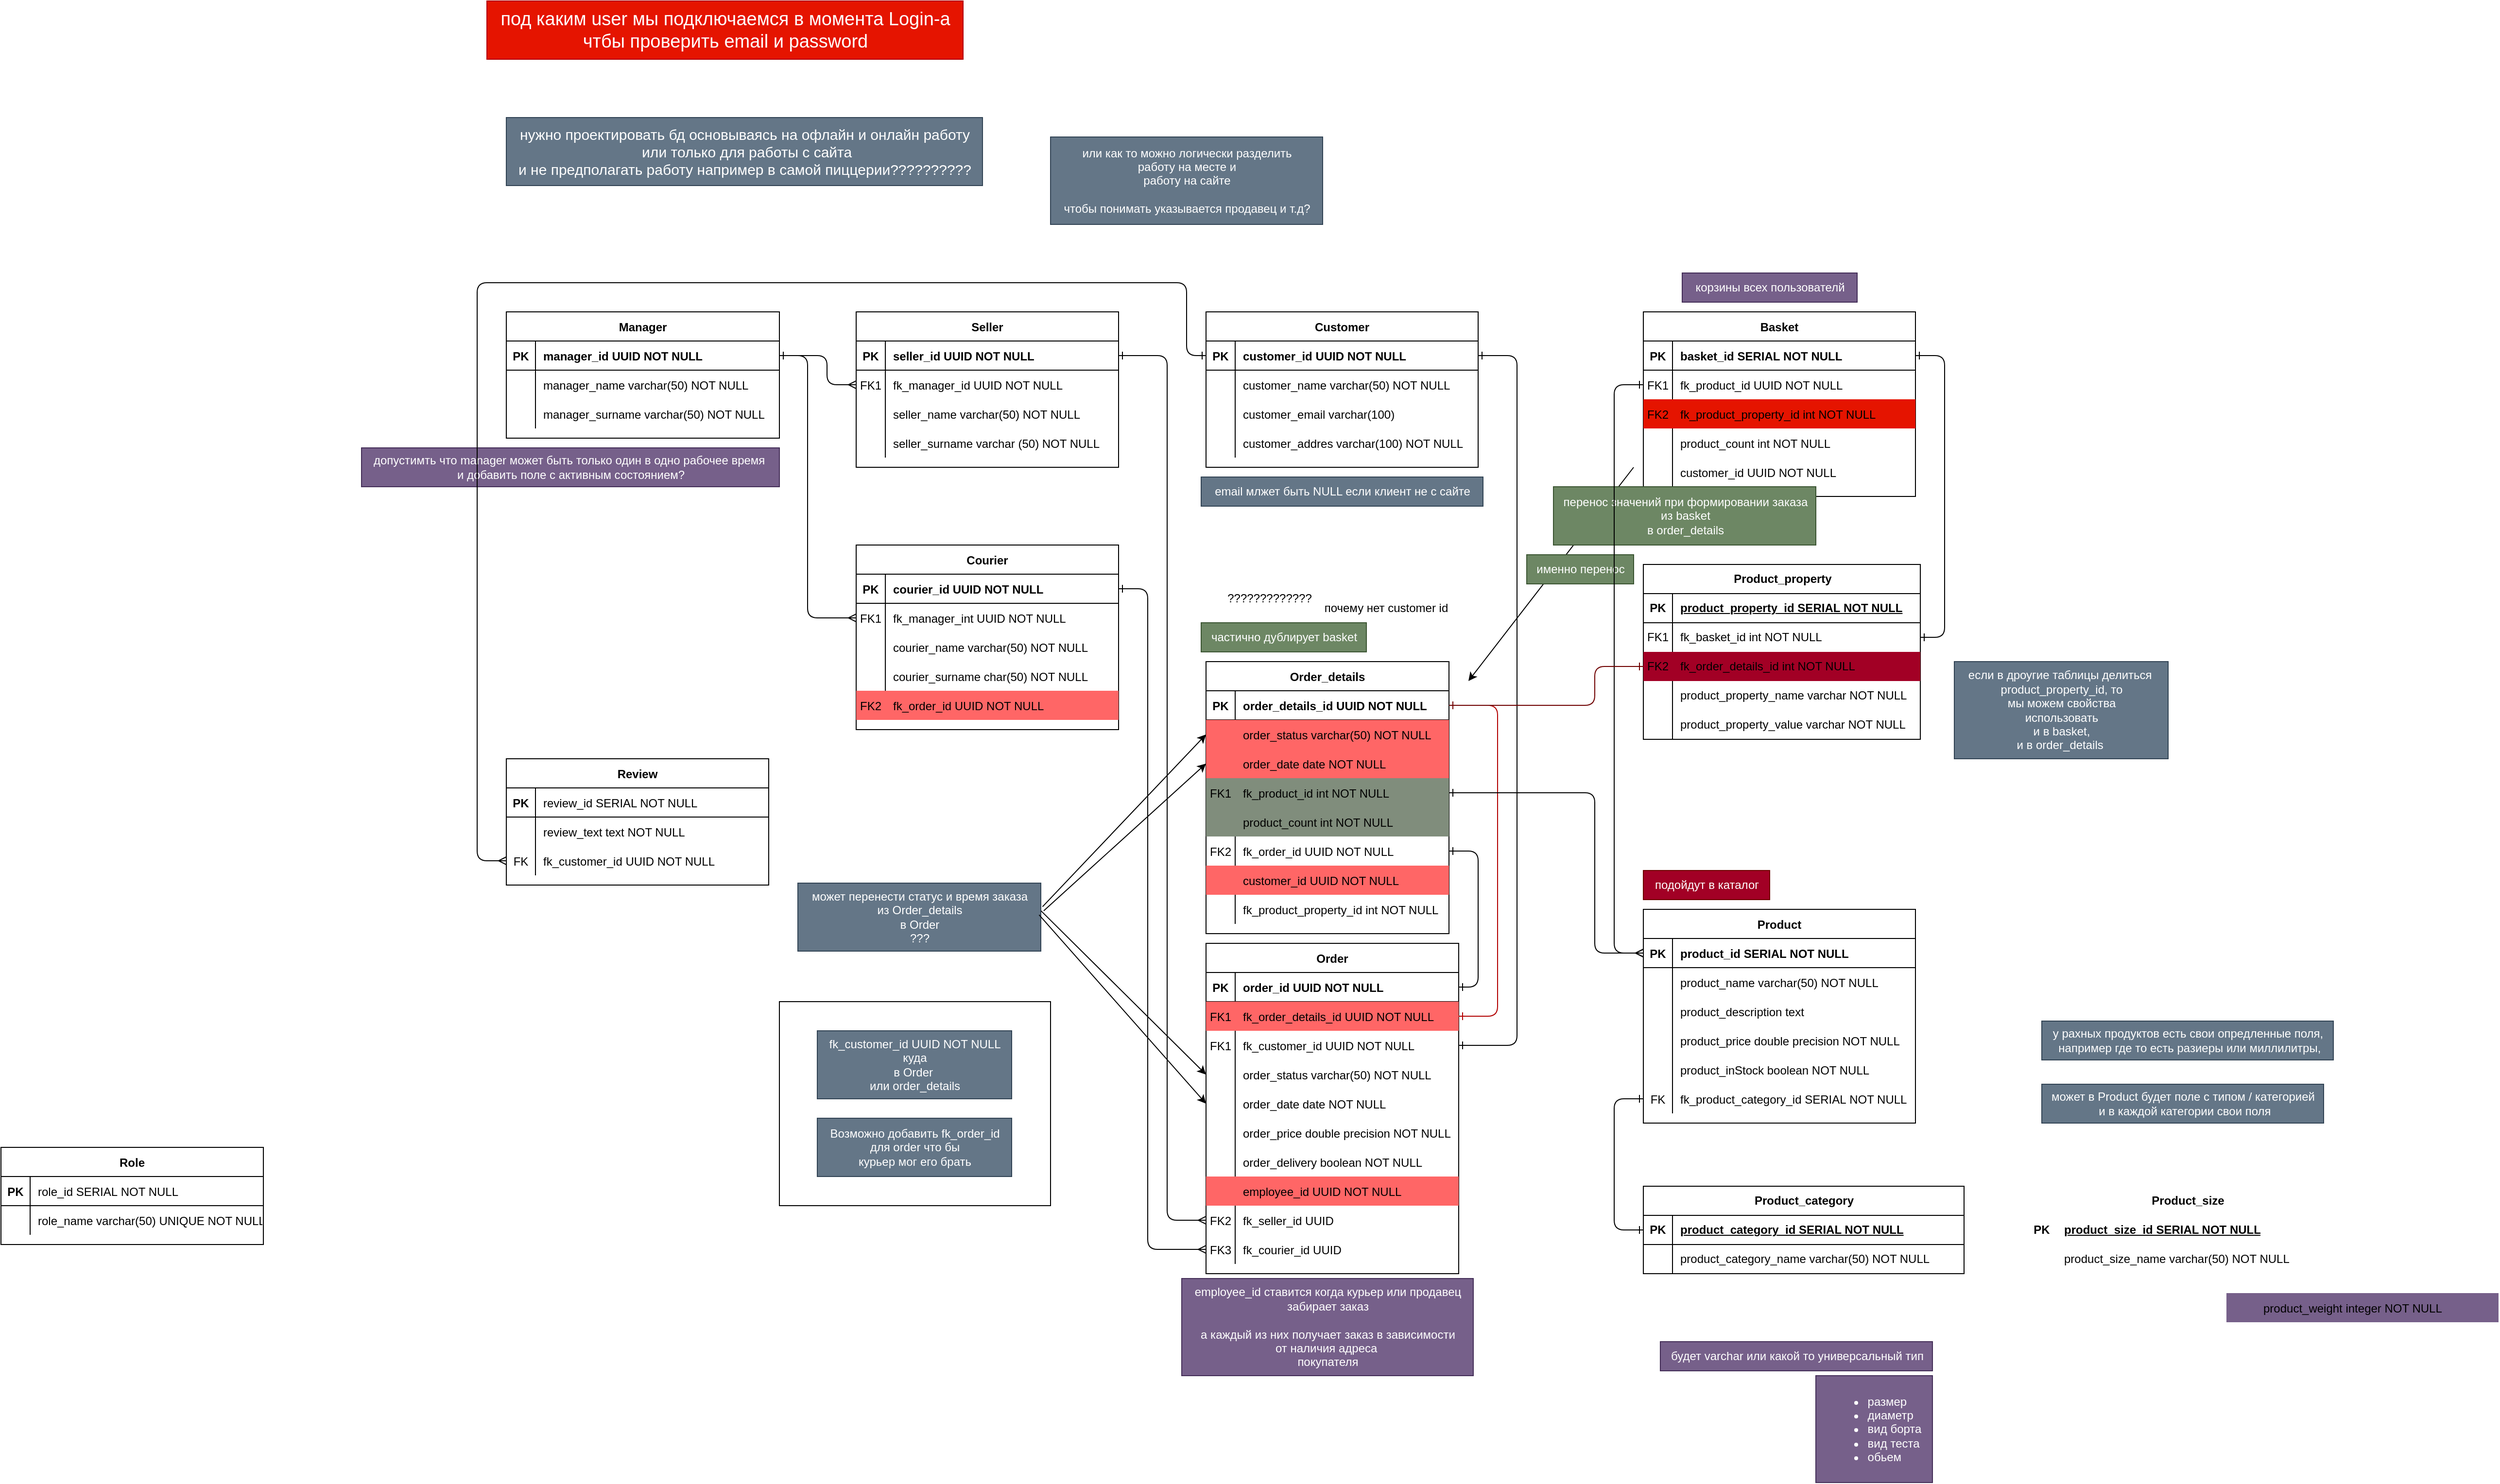 <mxfile version="23.0.2" type="device" pages="2">
  <diagram name="Страница — 1" id="AqT54YZKVvTG2FDtbktm">
    <mxGraphModel dx="1730" dy="1085" grid="1" gridSize="10" guides="1" tooltips="1" connect="1" arrows="1" fold="1" page="0" pageScale="1" pageWidth="850" pageHeight="1100" math="0" shadow="0">
      <root>
        <mxCell id="0" />
        <mxCell id="1" parent="0" />
        <mxCell id="rA6WR066txMyiisViT2W-2" value="Customer" style="shape=table;startSize=30;container=1;collapsible=1;childLayout=tableLayout;fixedRows=1;rowLines=0;fontStyle=1;align=center;resizeLast=1;labelBackgroundColor=none;rounded=0;" parent="1" vertex="1">
          <mxGeometry x="480" y="200" width="280" height="160" as="geometry" />
        </mxCell>
        <mxCell id="rA6WR066txMyiisViT2W-3" value="" style="shape=partialRectangle;collapsible=0;dropTarget=0;pointerEvents=0;fillColor=none;points=[[0,0.5],[1,0.5]];portConstraint=eastwest;top=0;left=0;right=0;bottom=1;labelBackgroundColor=none;rounded=0;" parent="rA6WR066txMyiisViT2W-2" vertex="1">
          <mxGeometry y="30" width="280" height="30" as="geometry" />
        </mxCell>
        <mxCell id="rA6WR066txMyiisViT2W-4" value="PK" style="shape=partialRectangle;overflow=hidden;connectable=0;fillColor=none;top=0;left=0;bottom=0;right=0;fontStyle=1;labelBackgroundColor=none;rounded=0;" parent="rA6WR066txMyiisViT2W-3" vertex="1">
          <mxGeometry width="30" height="30" as="geometry">
            <mxRectangle width="30" height="30" as="alternateBounds" />
          </mxGeometry>
        </mxCell>
        <mxCell id="rA6WR066txMyiisViT2W-5" value="customer_id UUID NOT NULL " style="shape=partialRectangle;overflow=hidden;connectable=0;fillColor=none;top=0;left=0;bottom=0;right=0;align=left;spacingLeft=6;fontStyle=1;labelBackgroundColor=none;rounded=0;" parent="rA6WR066txMyiisViT2W-3" vertex="1">
          <mxGeometry x="30" width="250" height="30" as="geometry">
            <mxRectangle width="250" height="30" as="alternateBounds" />
          </mxGeometry>
        </mxCell>
        <mxCell id="9jZ189GhqvGMuHx-gGZv-7" value="" style="shape=partialRectangle;collapsible=0;dropTarget=0;pointerEvents=0;fillColor=none;points=[[0,0.5],[1,0.5]];portConstraint=eastwest;top=0;left=0;right=0;bottom=0;labelBackgroundColor=none;rounded=0;" parent="rA6WR066txMyiisViT2W-2" vertex="1">
          <mxGeometry y="60" width="280" height="30" as="geometry" />
        </mxCell>
        <mxCell id="9jZ189GhqvGMuHx-gGZv-8" value="" style="shape=partialRectangle;overflow=hidden;connectable=0;fillColor=none;top=0;left=0;bottom=0;right=0;labelBackgroundColor=none;rounded=0;" parent="9jZ189GhqvGMuHx-gGZv-7" vertex="1">
          <mxGeometry width="30" height="30" as="geometry">
            <mxRectangle width="30" height="30" as="alternateBounds" />
          </mxGeometry>
        </mxCell>
        <mxCell id="9jZ189GhqvGMuHx-gGZv-9" value="customer_name varchar(50) NOT NULL" style="shape=partialRectangle;overflow=hidden;connectable=0;fillColor=none;top=0;left=0;bottom=0;right=0;align=left;spacingLeft=6;labelBackgroundColor=none;rounded=0;" parent="9jZ189GhqvGMuHx-gGZv-7" vertex="1">
          <mxGeometry x="30" width="250" height="30" as="geometry">
            <mxRectangle width="250" height="30" as="alternateBounds" />
          </mxGeometry>
        </mxCell>
        <mxCell id="9jZ189GhqvGMuHx-gGZv-10" value="" style="shape=partialRectangle;collapsible=0;dropTarget=0;pointerEvents=0;fillColor=none;points=[[0,0.5],[1,0.5]];portConstraint=eastwest;top=0;left=0;right=0;bottom=0;labelBackgroundColor=none;rounded=0;" parent="rA6WR066txMyiisViT2W-2" vertex="1">
          <mxGeometry y="90" width="280" height="30" as="geometry" />
        </mxCell>
        <mxCell id="9jZ189GhqvGMuHx-gGZv-11" value="" style="shape=partialRectangle;overflow=hidden;connectable=0;fillColor=none;top=0;left=0;bottom=0;right=0;labelBackgroundColor=none;rounded=0;" parent="9jZ189GhqvGMuHx-gGZv-10" vertex="1">
          <mxGeometry width="30" height="30" as="geometry">
            <mxRectangle width="30" height="30" as="alternateBounds" />
          </mxGeometry>
        </mxCell>
        <mxCell id="9jZ189GhqvGMuHx-gGZv-12" value="customer_email varchar(100)" style="shape=partialRectangle;overflow=hidden;connectable=0;fillColor=none;top=0;left=0;bottom=0;right=0;align=left;spacingLeft=6;labelBackgroundColor=none;rounded=0;" parent="9jZ189GhqvGMuHx-gGZv-10" vertex="1">
          <mxGeometry x="30" width="250" height="30" as="geometry">
            <mxRectangle width="250" height="30" as="alternateBounds" />
          </mxGeometry>
        </mxCell>
        <mxCell id="rA6WR066txMyiisViT2W-12" value="" style="shape=partialRectangle;collapsible=0;dropTarget=0;pointerEvents=0;fillColor=none;points=[[0,0.5],[1,0.5]];portConstraint=eastwest;top=0;left=0;right=0;bottom=0;labelBackgroundColor=none;rounded=0;" parent="rA6WR066txMyiisViT2W-2" vertex="1">
          <mxGeometry y="120" width="280" height="30" as="geometry" />
        </mxCell>
        <mxCell id="rA6WR066txMyiisViT2W-13" value="" style="shape=partialRectangle;overflow=hidden;connectable=0;fillColor=none;top=0;left=0;bottom=0;right=0;labelBackgroundColor=none;rounded=0;" parent="rA6WR066txMyiisViT2W-12" vertex="1">
          <mxGeometry width="30" height="30" as="geometry">
            <mxRectangle width="30" height="30" as="alternateBounds" />
          </mxGeometry>
        </mxCell>
        <mxCell id="rA6WR066txMyiisViT2W-14" value="customer_addres varchar(100) NOT NULL" style="shape=partialRectangle;overflow=hidden;connectable=0;fillColor=none;top=0;left=0;bottom=0;right=0;align=left;spacingLeft=6;labelBackgroundColor=none;rounded=0;" parent="rA6WR066txMyiisViT2W-12" vertex="1">
          <mxGeometry x="30" width="250" height="30" as="geometry">
            <mxRectangle width="250" height="30" as="alternateBounds" />
          </mxGeometry>
        </mxCell>
        <mxCell id="rA6WR066txMyiisViT2W-15" value="Manager" style="shape=table;startSize=30;container=1;collapsible=1;childLayout=tableLayout;fixedRows=1;rowLines=0;fontStyle=1;align=center;resizeLast=1;labelBackgroundColor=none;rounded=0;" parent="1" vertex="1">
          <mxGeometry x="-240" y="200" width="281" height="130" as="geometry" />
        </mxCell>
        <mxCell id="rA6WR066txMyiisViT2W-16" value="" style="shape=partialRectangle;collapsible=0;dropTarget=0;pointerEvents=0;fillColor=none;points=[[0,0.5],[1,0.5]];portConstraint=eastwest;top=0;left=0;right=0;bottom=1;labelBackgroundColor=none;rounded=0;" parent="rA6WR066txMyiisViT2W-15" vertex="1">
          <mxGeometry y="30" width="281" height="30" as="geometry" />
        </mxCell>
        <mxCell id="rA6WR066txMyiisViT2W-17" value="PK" style="shape=partialRectangle;overflow=hidden;connectable=0;fillColor=none;top=0;left=0;bottom=0;right=0;fontStyle=1;labelBackgroundColor=none;rounded=0;" parent="rA6WR066txMyiisViT2W-16" vertex="1">
          <mxGeometry width="30" height="30" as="geometry">
            <mxRectangle width="30" height="30" as="alternateBounds" />
          </mxGeometry>
        </mxCell>
        <mxCell id="rA6WR066txMyiisViT2W-18" value="manager_id UUID NOT NULL " style="shape=partialRectangle;overflow=hidden;connectable=0;fillColor=none;top=0;left=0;bottom=0;right=0;align=left;spacingLeft=6;fontStyle=1;labelBackgroundColor=none;rounded=0;" parent="rA6WR066txMyiisViT2W-16" vertex="1">
          <mxGeometry x="30" width="251" height="30" as="geometry">
            <mxRectangle width="251" height="30" as="alternateBounds" />
          </mxGeometry>
        </mxCell>
        <mxCell id="rA6WR066txMyiisViT2W-19" value="" style="shape=partialRectangle;collapsible=0;dropTarget=0;pointerEvents=0;fillColor=none;points=[[0,0.5],[1,0.5]];portConstraint=eastwest;top=0;left=0;right=0;bottom=0;labelBackgroundColor=none;rounded=0;" parent="rA6WR066txMyiisViT2W-15" vertex="1">
          <mxGeometry y="60" width="281" height="30" as="geometry" />
        </mxCell>
        <mxCell id="rA6WR066txMyiisViT2W-20" value="" style="shape=partialRectangle;overflow=hidden;connectable=0;fillColor=none;top=0;left=0;bottom=0;right=0;labelBackgroundColor=none;rounded=0;" parent="rA6WR066txMyiisViT2W-19" vertex="1">
          <mxGeometry width="30" height="30" as="geometry">
            <mxRectangle width="30" height="30" as="alternateBounds" />
          </mxGeometry>
        </mxCell>
        <mxCell id="rA6WR066txMyiisViT2W-21" value="manager_name varchar(50) NOT NULL" style="shape=partialRectangle;overflow=hidden;connectable=0;fillColor=none;top=0;left=0;bottom=0;right=0;align=left;spacingLeft=6;labelBackgroundColor=none;rounded=0;" parent="rA6WR066txMyiisViT2W-19" vertex="1">
          <mxGeometry x="30" width="251" height="30" as="geometry">
            <mxRectangle width="251" height="30" as="alternateBounds" />
          </mxGeometry>
        </mxCell>
        <mxCell id="rA6WR066txMyiisViT2W-22" value="" style="shape=partialRectangle;collapsible=0;dropTarget=0;pointerEvents=0;fillColor=none;points=[[0,0.5],[1,0.5]];portConstraint=eastwest;top=0;left=0;right=0;bottom=0;labelBackgroundColor=none;rounded=0;" parent="rA6WR066txMyiisViT2W-15" vertex="1">
          <mxGeometry y="90" width="281" height="30" as="geometry" />
        </mxCell>
        <mxCell id="rA6WR066txMyiisViT2W-23" value="" style="shape=partialRectangle;overflow=hidden;connectable=0;fillColor=none;top=0;left=0;bottom=0;right=0;labelBackgroundColor=none;rounded=0;" parent="rA6WR066txMyiisViT2W-22" vertex="1">
          <mxGeometry width="30" height="30" as="geometry">
            <mxRectangle width="30" height="30" as="alternateBounds" />
          </mxGeometry>
        </mxCell>
        <mxCell id="rA6WR066txMyiisViT2W-24" value="manager_surname varchar(50) NOT NULL" style="shape=partialRectangle;overflow=hidden;connectable=0;fillColor=none;top=0;left=0;bottom=0;right=0;align=left;spacingLeft=6;labelBackgroundColor=none;rounded=0;" parent="rA6WR066txMyiisViT2W-22" vertex="1">
          <mxGeometry x="30" width="251" height="30" as="geometry">
            <mxRectangle width="251" height="30" as="alternateBounds" />
          </mxGeometry>
        </mxCell>
        <mxCell id="rA6WR066txMyiisViT2W-31" value="Seller" style="shape=table;startSize=30;container=1;collapsible=1;childLayout=tableLayout;fixedRows=1;rowLines=0;fontStyle=1;align=center;resizeLast=1;labelBackgroundColor=none;rounded=0;" parent="1" vertex="1">
          <mxGeometry x="120" y="200" width="270" height="160" as="geometry" />
        </mxCell>
        <mxCell id="rA6WR066txMyiisViT2W-32" value="" style="shape=partialRectangle;collapsible=0;dropTarget=0;pointerEvents=0;fillColor=none;points=[[0,0.5],[1,0.5]];portConstraint=eastwest;top=0;left=0;right=0;bottom=1;labelBackgroundColor=none;rounded=0;" parent="rA6WR066txMyiisViT2W-31" vertex="1">
          <mxGeometry y="30" width="270" height="30" as="geometry" />
        </mxCell>
        <mxCell id="rA6WR066txMyiisViT2W-33" value="PK" style="shape=partialRectangle;overflow=hidden;connectable=0;fillColor=none;top=0;left=0;bottom=0;right=0;fontStyle=1;labelBackgroundColor=none;rounded=0;" parent="rA6WR066txMyiisViT2W-32" vertex="1">
          <mxGeometry width="30" height="30" as="geometry">
            <mxRectangle width="30" height="30" as="alternateBounds" />
          </mxGeometry>
        </mxCell>
        <mxCell id="rA6WR066txMyiisViT2W-34" value="seller_id UUID NOT NULL" style="shape=partialRectangle;overflow=hidden;connectable=0;fillColor=none;top=0;left=0;bottom=0;right=0;align=left;spacingLeft=6;fontStyle=1;labelBackgroundColor=none;rounded=0;" parent="rA6WR066txMyiisViT2W-32" vertex="1">
          <mxGeometry x="30" width="240" height="30" as="geometry">
            <mxRectangle width="240" height="30" as="alternateBounds" />
          </mxGeometry>
        </mxCell>
        <mxCell id="rA6WR066txMyiisViT2W-35" value="" style="shape=partialRectangle;collapsible=0;dropTarget=0;pointerEvents=0;fillColor=none;points=[[0,0.5],[1,0.5]];portConstraint=eastwest;top=0;left=0;right=0;bottom=0;labelBackgroundColor=none;rounded=0;" parent="rA6WR066txMyiisViT2W-31" vertex="1">
          <mxGeometry y="60" width="270" height="30" as="geometry" />
        </mxCell>
        <mxCell id="rA6WR066txMyiisViT2W-36" value="FK1" style="shape=partialRectangle;overflow=hidden;connectable=0;fillColor=none;top=0;left=0;bottom=0;right=0;labelBackgroundColor=none;rounded=0;" parent="rA6WR066txMyiisViT2W-35" vertex="1">
          <mxGeometry width="30" height="30" as="geometry">
            <mxRectangle width="30" height="30" as="alternateBounds" />
          </mxGeometry>
        </mxCell>
        <mxCell id="rA6WR066txMyiisViT2W-37" value="fk_manager_id UUID NOT NULL" style="shape=partialRectangle;overflow=hidden;connectable=0;fillColor=none;top=0;left=0;bottom=0;right=0;align=left;spacingLeft=6;labelBackgroundColor=none;rounded=0;" parent="rA6WR066txMyiisViT2W-35" vertex="1">
          <mxGeometry x="30" width="240" height="30" as="geometry">
            <mxRectangle width="240" height="30" as="alternateBounds" />
          </mxGeometry>
        </mxCell>
        <mxCell id="rA6WR066txMyiisViT2W-38" value="" style="shape=partialRectangle;collapsible=0;dropTarget=0;pointerEvents=0;fillColor=none;points=[[0,0.5],[1,0.5]];portConstraint=eastwest;top=0;left=0;right=0;bottom=0;labelBackgroundColor=none;rounded=0;" parent="rA6WR066txMyiisViT2W-31" vertex="1">
          <mxGeometry y="90" width="270" height="30" as="geometry" />
        </mxCell>
        <mxCell id="rA6WR066txMyiisViT2W-39" value="" style="shape=partialRectangle;overflow=hidden;connectable=0;fillColor=none;top=0;left=0;bottom=0;right=0;labelBackgroundColor=none;rounded=0;" parent="rA6WR066txMyiisViT2W-38" vertex="1">
          <mxGeometry width="30" height="30" as="geometry">
            <mxRectangle width="30" height="30" as="alternateBounds" />
          </mxGeometry>
        </mxCell>
        <mxCell id="rA6WR066txMyiisViT2W-40" value="seller_name varchar(50) NOT NULL" style="shape=partialRectangle;overflow=hidden;connectable=0;fillColor=none;top=0;left=0;bottom=0;right=0;align=left;spacingLeft=6;labelBackgroundColor=none;rounded=0;" parent="rA6WR066txMyiisViT2W-38" vertex="1">
          <mxGeometry x="30" width="240" height="30" as="geometry">
            <mxRectangle width="240" height="30" as="alternateBounds" />
          </mxGeometry>
        </mxCell>
        <mxCell id="rA6WR066txMyiisViT2W-41" value="" style="shape=partialRectangle;collapsible=0;dropTarget=0;pointerEvents=0;fillColor=none;points=[[0,0.5],[1,0.5]];portConstraint=eastwest;top=0;left=0;right=0;bottom=0;labelBackgroundColor=none;rounded=0;" parent="rA6WR066txMyiisViT2W-31" vertex="1">
          <mxGeometry y="120" width="270" height="30" as="geometry" />
        </mxCell>
        <mxCell id="rA6WR066txMyiisViT2W-42" value="" style="shape=partialRectangle;overflow=hidden;connectable=0;fillColor=none;top=0;left=0;bottom=0;right=0;labelBackgroundColor=none;rounded=0;" parent="rA6WR066txMyiisViT2W-41" vertex="1">
          <mxGeometry width="30" height="30" as="geometry">
            <mxRectangle width="30" height="30" as="alternateBounds" />
          </mxGeometry>
        </mxCell>
        <mxCell id="rA6WR066txMyiisViT2W-43" value="seller_surname varchar (50) NOT NULL" style="shape=partialRectangle;overflow=hidden;connectable=0;fillColor=none;top=0;left=0;bottom=0;right=0;align=left;spacingLeft=6;labelBackgroundColor=none;rounded=0;" parent="rA6WR066txMyiisViT2W-41" vertex="1">
          <mxGeometry x="30" width="240" height="30" as="geometry">
            <mxRectangle width="240" height="30" as="alternateBounds" />
          </mxGeometry>
        </mxCell>
        <mxCell id="rA6WR066txMyiisViT2W-44" value="" style="endArrow=ERmany;startArrow=ERone;endFill=0;startFill=0;exitX=1;exitY=0.5;exitDx=0;exitDy=0;labelBackgroundColor=none;fontColor=default;edgeStyle=orthogonalEdgeStyle;elbow=vertical;rounded=1;" parent="1" source="rA6WR066txMyiisViT2W-16" target="rA6WR066txMyiisViT2W-35" edge="1">
          <mxGeometry width="100" height="100" relative="1" as="geometry">
            <mxPoint x="50" y="270" as="sourcePoint" />
            <mxPoint x="140" y="300" as="targetPoint" />
            <Array as="points">
              <mxPoint x="90" y="245" />
              <mxPoint x="90" y="275" />
            </Array>
          </mxGeometry>
        </mxCell>
        <mxCell id="rA6WR066txMyiisViT2W-45" value="Courier" style="shape=table;startSize=30;container=1;collapsible=1;childLayout=tableLayout;fixedRows=1;rowLines=0;fontStyle=1;align=center;resizeLast=1;labelBackgroundColor=none;rounded=0;" parent="1" vertex="1">
          <mxGeometry x="120" y="440" width="270" height="190" as="geometry" />
        </mxCell>
        <mxCell id="rA6WR066txMyiisViT2W-46" value="" style="shape=partialRectangle;collapsible=0;dropTarget=0;pointerEvents=0;fillColor=none;points=[[0,0.5],[1,0.5]];portConstraint=eastwest;top=0;left=0;right=0;bottom=1;labelBackgroundColor=none;rounded=0;" parent="rA6WR066txMyiisViT2W-45" vertex="1">
          <mxGeometry y="30" width="270" height="30" as="geometry" />
        </mxCell>
        <mxCell id="rA6WR066txMyiisViT2W-47" value="PK" style="shape=partialRectangle;overflow=hidden;connectable=0;fillColor=none;top=0;left=0;bottom=0;right=0;fontStyle=1;labelBackgroundColor=none;rounded=0;" parent="rA6WR066txMyiisViT2W-46" vertex="1">
          <mxGeometry width="30" height="30" as="geometry">
            <mxRectangle width="30" height="30" as="alternateBounds" />
          </mxGeometry>
        </mxCell>
        <mxCell id="rA6WR066txMyiisViT2W-48" value="сourier_id UUID NOT NULL" style="shape=partialRectangle;overflow=hidden;connectable=0;fillColor=none;top=0;left=0;bottom=0;right=0;align=left;spacingLeft=6;fontStyle=1;labelBackgroundColor=none;rounded=0;" parent="rA6WR066txMyiisViT2W-46" vertex="1">
          <mxGeometry x="30" width="240" height="30" as="geometry">
            <mxRectangle width="240" height="30" as="alternateBounds" />
          </mxGeometry>
        </mxCell>
        <mxCell id="rA6WR066txMyiisViT2W-49" value="" style="shape=partialRectangle;collapsible=0;dropTarget=0;pointerEvents=0;fillColor=none;points=[[0,0.5],[1,0.5]];portConstraint=eastwest;top=0;left=0;right=0;bottom=0;labelBackgroundColor=none;rounded=0;" parent="rA6WR066txMyiisViT2W-45" vertex="1">
          <mxGeometry y="60" width="270" height="30" as="geometry" />
        </mxCell>
        <mxCell id="rA6WR066txMyiisViT2W-50" value="FK1" style="shape=partialRectangle;overflow=hidden;connectable=0;fillColor=none;top=0;left=0;bottom=0;right=0;labelBackgroundColor=none;rounded=0;" parent="rA6WR066txMyiisViT2W-49" vertex="1">
          <mxGeometry width="30" height="30" as="geometry">
            <mxRectangle width="30" height="30" as="alternateBounds" />
          </mxGeometry>
        </mxCell>
        <mxCell id="rA6WR066txMyiisViT2W-51" value="fk_manager_int UUID NOT NULL" style="shape=partialRectangle;overflow=hidden;connectable=0;fillColor=none;top=0;left=0;bottom=0;right=0;align=left;spacingLeft=6;labelBackgroundColor=none;rounded=0;" parent="rA6WR066txMyiisViT2W-49" vertex="1">
          <mxGeometry x="30" width="240" height="30" as="geometry">
            <mxRectangle width="240" height="30" as="alternateBounds" />
          </mxGeometry>
        </mxCell>
        <mxCell id="rA6WR066txMyiisViT2W-52" value="" style="shape=partialRectangle;collapsible=0;dropTarget=0;pointerEvents=0;fillColor=none;points=[[0,0.5],[1,0.5]];portConstraint=eastwest;top=0;left=0;right=0;bottom=0;labelBackgroundColor=none;rounded=0;" parent="rA6WR066txMyiisViT2W-45" vertex="1">
          <mxGeometry y="90" width="270" height="30" as="geometry" />
        </mxCell>
        <mxCell id="rA6WR066txMyiisViT2W-53" value="" style="shape=partialRectangle;overflow=hidden;connectable=0;fillColor=none;top=0;left=0;bottom=0;right=0;labelBackgroundColor=none;rounded=0;" parent="rA6WR066txMyiisViT2W-52" vertex="1">
          <mxGeometry width="30" height="30" as="geometry">
            <mxRectangle width="30" height="30" as="alternateBounds" />
          </mxGeometry>
        </mxCell>
        <mxCell id="rA6WR066txMyiisViT2W-54" value="сourier_name varchar(50) NOT NULL" style="shape=partialRectangle;overflow=hidden;connectable=0;fillColor=none;top=0;left=0;bottom=0;right=0;align=left;spacingLeft=6;labelBackgroundColor=none;rounded=0;" parent="rA6WR066txMyiisViT2W-52" vertex="1">
          <mxGeometry x="30" width="240" height="30" as="geometry">
            <mxRectangle width="240" height="30" as="alternateBounds" />
          </mxGeometry>
        </mxCell>
        <mxCell id="rA6WR066txMyiisViT2W-55" value="" style="shape=partialRectangle;collapsible=0;dropTarget=0;pointerEvents=0;fillColor=none;points=[[0,0.5],[1,0.5]];portConstraint=eastwest;top=0;left=0;right=0;bottom=0;labelBackgroundColor=none;rounded=0;" parent="rA6WR066txMyiisViT2W-45" vertex="1">
          <mxGeometry y="120" width="270" height="30" as="geometry" />
        </mxCell>
        <mxCell id="rA6WR066txMyiisViT2W-56" value="" style="shape=partialRectangle;overflow=hidden;connectable=0;fillColor=none;top=0;left=0;bottom=0;right=0;labelBackgroundColor=none;rounded=0;" parent="rA6WR066txMyiisViT2W-55" vertex="1">
          <mxGeometry width="30" height="30" as="geometry">
            <mxRectangle width="30" height="30" as="alternateBounds" />
          </mxGeometry>
        </mxCell>
        <mxCell id="rA6WR066txMyiisViT2W-57" value="сourier_surname char(50) NOT NULL" style="shape=partialRectangle;overflow=hidden;connectable=0;fillColor=none;top=0;left=0;bottom=0;right=0;align=left;spacingLeft=6;labelBackgroundColor=none;rounded=0;" parent="rA6WR066txMyiisViT2W-55" vertex="1">
          <mxGeometry x="30" width="240" height="30" as="geometry">
            <mxRectangle width="240" height="30" as="alternateBounds" />
          </mxGeometry>
        </mxCell>
        <mxCell id="rA6WR066txMyiisViT2W-58" value="" style="shape=partialRectangle;collapsible=0;dropTarget=0;pointerEvents=0;fillColor=#FF6666;points=[[0,0.5],[1,0.5]];portConstraint=eastwest;top=0;left=0;right=0;bottom=0;labelBackgroundColor=none;rounded=0;fontColor=#ffffff;strokeColor=#B20000;" parent="rA6WR066txMyiisViT2W-45" vertex="1">
          <mxGeometry y="150" width="270" height="30" as="geometry" />
        </mxCell>
        <mxCell id="rA6WR066txMyiisViT2W-59" value="FK2" style="shape=partialRectangle;overflow=hidden;connectable=0;fillColor=none;top=0;left=0;bottom=0;right=0;labelBackgroundColor=none;rounded=0;" parent="rA6WR066txMyiisViT2W-58" vertex="1">
          <mxGeometry width="30" height="30" as="geometry">
            <mxRectangle width="30" height="30" as="alternateBounds" />
          </mxGeometry>
        </mxCell>
        <mxCell id="rA6WR066txMyiisViT2W-60" value="fk_order_id UUID NOT NULL" style="shape=partialRectangle;overflow=hidden;connectable=0;fillColor=none;top=0;left=0;bottom=0;right=0;align=left;spacingLeft=6;labelBackgroundColor=none;rounded=0;" parent="rA6WR066txMyiisViT2W-58" vertex="1">
          <mxGeometry x="30" width="240" height="30" as="geometry">
            <mxRectangle width="240" height="30" as="alternateBounds" />
          </mxGeometry>
        </mxCell>
        <mxCell id="rA6WR066txMyiisViT2W-61" value="" style="edgeStyle=elbowEdgeStyle;endArrow=ERmany;startArrow=ERone;endFill=0;startFill=0;exitX=1;exitY=0.5;exitDx=0;exitDy=0;labelBackgroundColor=none;fontColor=default;rounded=1;curved=0;" parent="1" source="rA6WR066txMyiisViT2W-16" target="rA6WR066txMyiisViT2W-49" edge="1">
          <mxGeometry width="100" height="100" relative="1" as="geometry">
            <mxPoint x="40" y="255" as="sourcePoint" />
            <mxPoint x="130" y="285" as="targetPoint" />
            <Array as="points">
              <mxPoint x="70" y="380" />
            </Array>
          </mxGeometry>
        </mxCell>
        <mxCell id="rA6WR066txMyiisViT2W-62" value="Basket" style="shape=table;startSize=30;container=1;collapsible=1;childLayout=tableLayout;fixedRows=1;rowLines=0;fontStyle=1;align=center;resizeLast=1;labelBackgroundColor=none;rounded=0;" parent="1" vertex="1">
          <mxGeometry x="930" y="200" width="280" height="190" as="geometry" />
        </mxCell>
        <mxCell id="rA6WR066txMyiisViT2W-63" value="" style="shape=partialRectangle;collapsible=0;dropTarget=0;pointerEvents=0;fillColor=none;points=[[0,0.5],[1,0.5]];portConstraint=eastwest;top=0;left=0;right=0;bottom=1;labelBackgroundColor=none;rounded=0;" parent="rA6WR066txMyiisViT2W-62" vertex="1">
          <mxGeometry y="30" width="280" height="30" as="geometry" />
        </mxCell>
        <mxCell id="rA6WR066txMyiisViT2W-64" value="PK" style="shape=partialRectangle;overflow=hidden;connectable=0;fillColor=none;top=0;left=0;bottom=0;right=0;fontStyle=1;labelBackgroundColor=none;rounded=0;" parent="rA6WR066txMyiisViT2W-63" vertex="1">
          <mxGeometry width="30" height="30" as="geometry">
            <mxRectangle width="30" height="30" as="alternateBounds" />
          </mxGeometry>
        </mxCell>
        <mxCell id="rA6WR066txMyiisViT2W-65" value="basket_id SERIAL NOT NULL " style="shape=partialRectangle;overflow=hidden;connectable=0;fillColor=none;top=0;left=0;bottom=0;right=0;align=left;spacingLeft=6;fontStyle=1;labelBackgroundColor=none;rounded=0;" parent="rA6WR066txMyiisViT2W-63" vertex="1">
          <mxGeometry x="30" width="250" height="30" as="geometry">
            <mxRectangle width="250" height="30" as="alternateBounds" />
          </mxGeometry>
        </mxCell>
        <mxCell id="rA6WR066txMyiisViT2W-69" value="" style="shape=partialRectangle;collapsible=0;dropTarget=0;pointerEvents=0;fillColor=none;points=[[0,0.5],[1,0.5]];portConstraint=eastwest;top=0;left=0;right=0;bottom=0;labelBackgroundColor=none;rounded=0;" parent="rA6WR066txMyiisViT2W-62" vertex="1">
          <mxGeometry y="60" width="280" height="30" as="geometry" />
        </mxCell>
        <mxCell id="rA6WR066txMyiisViT2W-70" value="FK1" style="shape=partialRectangle;overflow=hidden;connectable=0;fillColor=none;top=0;left=0;bottom=0;right=0;labelBackgroundColor=none;rounded=0;" parent="rA6WR066txMyiisViT2W-69" vertex="1">
          <mxGeometry width="30" height="30" as="geometry">
            <mxRectangle width="30" height="30" as="alternateBounds" />
          </mxGeometry>
        </mxCell>
        <mxCell id="rA6WR066txMyiisViT2W-71" value="fk_product_id UUID NOT NULL" style="shape=partialRectangle;overflow=hidden;connectable=0;fillColor=none;top=0;left=0;bottom=0;right=0;align=left;spacingLeft=6;labelBackgroundColor=none;rounded=0;" parent="rA6WR066txMyiisViT2W-69" vertex="1">
          <mxGeometry x="30" width="250" height="30" as="geometry">
            <mxRectangle width="250" height="30" as="alternateBounds" />
          </mxGeometry>
        </mxCell>
        <mxCell id="zzIU1y1TvYAV49h6aCob-13" value="" style="shape=partialRectangle;collapsible=0;dropTarget=0;pointerEvents=0;fillColor=#e51400;points=[[0,0.5],[1,0.5]];portConstraint=eastwest;top=0;left=0;right=0;bottom=0;labelBackgroundColor=none;rounded=0;fontColor=#ffffff;strokeColor=#B20000;" parent="rA6WR066txMyiisViT2W-62" vertex="1">
          <mxGeometry y="90" width="280" height="30" as="geometry" />
        </mxCell>
        <mxCell id="zzIU1y1TvYAV49h6aCob-14" value="FK2" style="shape=partialRectangle;overflow=hidden;connectable=0;fillColor=none;top=0;left=0;bottom=0;right=0;labelBackgroundColor=none;rounded=0;" parent="zzIU1y1TvYAV49h6aCob-13" vertex="1">
          <mxGeometry width="30" height="30" as="geometry">
            <mxRectangle width="30" height="30" as="alternateBounds" />
          </mxGeometry>
        </mxCell>
        <mxCell id="zzIU1y1TvYAV49h6aCob-15" value="fk_product_property_id int NOT NULL" style="shape=partialRectangle;overflow=hidden;connectable=0;fillColor=none;top=0;left=0;bottom=0;right=0;align=left;spacingLeft=6;labelBackgroundColor=none;rounded=0;" parent="zzIU1y1TvYAV49h6aCob-13" vertex="1">
          <mxGeometry x="30" width="250" height="30" as="geometry">
            <mxRectangle width="250" height="30" as="alternateBounds" />
          </mxGeometry>
        </mxCell>
        <mxCell id="rA6WR066txMyiisViT2W-72" value="" style="shape=partialRectangle;collapsible=0;dropTarget=0;pointerEvents=0;fillColor=none;points=[[0,0.5],[1,0.5]];portConstraint=eastwest;top=0;left=0;right=0;bottom=0;labelBackgroundColor=none;rounded=0;" parent="rA6WR066txMyiisViT2W-62" vertex="1">
          <mxGeometry y="120" width="280" height="30" as="geometry" />
        </mxCell>
        <mxCell id="rA6WR066txMyiisViT2W-73" value="" style="shape=partialRectangle;overflow=hidden;connectable=0;fillColor=none;top=0;left=0;bottom=0;right=0;labelBackgroundColor=none;rounded=0;" parent="rA6WR066txMyiisViT2W-72" vertex="1">
          <mxGeometry width="30" height="30" as="geometry">
            <mxRectangle width="30" height="30" as="alternateBounds" />
          </mxGeometry>
        </mxCell>
        <mxCell id="rA6WR066txMyiisViT2W-74" value="product_count int NOT NULL" style="shape=partialRectangle;overflow=hidden;connectable=0;fillColor=none;top=0;left=0;bottom=0;right=0;align=left;spacingLeft=6;labelBackgroundColor=none;rounded=0;" parent="rA6WR066txMyiisViT2W-72" vertex="1">
          <mxGeometry x="30" width="250" height="30" as="geometry">
            <mxRectangle width="250" height="30" as="alternateBounds" />
          </mxGeometry>
        </mxCell>
        <mxCell id="seB3tbeGy-2bm3QOvi_t-13" value="" style="shape=partialRectangle;collapsible=0;dropTarget=0;pointerEvents=0;fillColor=none;points=[[0,0.5],[1,0.5]];portConstraint=eastwest;top=0;left=0;right=0;bottom=0;labelBackgroundColor=none;rounded=0;" parent="rA6WR066txMyiisViT2W-62" vertex="1">
          <mxGeometry y="150" width="280" height="30" as="geometry" />
        </mxCell>
        <mxCell id="seB3tbeGy-2bm3QOvi_t-14" value="" style="shape=partialRectangle;overflow=hidden;connectable=0;fillColor=none;top=0;left=0;bottom=0;right=0;labelBackgroundColor=none;rounded=0;" parent="seB3tbeGy-2bm3QOvi_t-13" vertex="1">
          <mxGeometry width="30" height="30" as="geometry">
            <mxRectangle width="30" height="30" as="alternateBounds" />
          </mxGeometry>
        </mxCell>
        <mxCell id="seB3tbeGy-2bm3QOvi_t-15" value="customer_id UUID NOT NULL" style="shape=partialRectangle;overflow=hidden;connectable=0;fillColor=none;top=0;left=0;bottom=0;right=0;align=left;spacingLeft=6;labelBackgroundColor=none;rounded=0;" parent="seB3tbeGy-2bm3QOvi_t-13" vertex="1">
          <mxGeometry x="30" width="250" height="30" as="geometry">
            <mxRectangle width="250" height="30" as="alternateBounds" />
          </mxGeometry>
        </mxCell>
        <mxCell id="rA6WR066txMyiisViT2W-76" value="Order" style="shape=table;startSize=30;container=1;collapsible=1;childLayout=tableLayout;fixedRows=1;rowLines=0;fontStyle=1;align=center;resizeLast=1;labelBackgroundColor=none;rounded=0;" parent="1" vertex="1">
          <mxGeometry x="480" y="850" width="260" height="340" as="geometry" />
        </mxCell>
        <mxCell id="rA6WR066txMyiisViT2W-77" value="" style="shape=partialRectangle;collapsible=0;dropTarget=0;pointerEvents=0;fillColor=none;points=[[0,0.5],[1,0.5]];portConstraint=eastwest;top=0;left=0;right=0;bottom=1;labelBackgroundColor=none;rounded=0;" parent="rA6WR066txMyiisViT2W-76" vertex="1">
          <mxGeometry y="30" width="260" height="30" as="geometry" />
        </mxCell>
        <mxCell id="rA6WR066txMyiisViT2W-78" value="PK" style="shape=partialRectangle;overflow=hidden;connectable=0;fillColor=none;top=0;left=0;bottom=0;right=0;fontStyle=1;labelBackgroundColor=none;rounded=0;" parent="rA6WR066txMyiisViT2W-77" vertex="1">
          <mxGeometry width="30" height="30" as="geometry">
            <mxRectangle width="30" height="30" as="alternateBounds" />
          </mxGeometry>
        </mxCell>
        <mxCell id="rA6WR066txMyiisViT2W-79" value="order_id UUID NOT NULL " style="shape=partialRectangle;overflow=hidden;connectable=0;fillColor=none;top=0;left=0;bottom=0;right=0;align=left;spacingLeft=6;fontStyle=1;labelBackgroundColor=none;rounded=0;" parent="rA6WR066txMyiisViT2W-77" vertex="1">
          <mxGeometry x="30" width="230" height="30" as="geometry">
            <mxRectangle width="230" height="30" as="alternateBounds" />
          </mxGeometry>
        </mxCell>
        <mxCell id="rA6WR066txMyiisViT2W-89" value="" style="shape=partialRectangle;collapsible=0;dropTarget=0;pointerEvents=0;fillColor=#FF6666;points=[[0,0.5],[1,0.5]];portConstraint=eastwest;top=0;left=0;right=0;bottom=0;labelBackgroundColor=none;rounded=0;" parent="rA6WR066txMyiisViT2W-76" vertex="1">
          <mxGeometry y="60" width="260" height="30" as="geometry" />
        </mxCell>
        <mxCell id="rA6WR066txMyiisViT2W-90" value="FK1" style="shape=partialRectangle;overflow=hidden;connectable=0;fillColor=none;top=0;left=0;bottom=0;right=0;labelBackgroundColor=none;rounded=0;" parent="rA6WR066txMyiisViT2W-89" vertex="1">
          <mxGeometry width="30" height="30" as="geometry">
            <mxRectangle width="30" height="30" as="alternateBounds" />
          </mxGeometry>
        </mxCell>
        <mxCell id="rA6WR066txMyiisViT2W-91" value="fk_order_details_id UUID NOT NULL" style="shape=partialRectangle;overflow=hidden;connectable=0;fillColor=none;top=0;left=0;bottom=0;right=0;align=left;spacingLeft=6;labelBackgroundColor=none;rounded=0;" parent="rA6WR066txMyiisViT2W-89" vertex="1">
          <mxGeometry x="30" width="230" height="30" as="geometry">
            <mxRectangle width="230" height="30" as="alternateBounds" />
          </mxGeometry>
        </mxCell>
        <mxCell id="rA6WR066txMyiisViT2W-80" value="" style="shape=partialRectangle;collapsible=0;dropTarget=0;pointerEvents=0;fillColor=none;points=[[0,0.5],[1,0.5]];portConstraint=eastwest;top=0;left=0;right=0;bottom=0;labelBackgroundColor=none;rounded=0;strokeColor=#FF6666;" parent="rA6WR066txMyiisViT2W-76" vertex="1">
          <mxGeometry y="90" width="260" height="30" as="geometry" />
        </mxCell>
        <mxCell id="rA6WR066txMyiisViT2W-81" value="FK1" style="shape=partialRectangle;overflow=hidden;connectable=0;fillColor=none;top=0;left=0;bottom=0;right=0;labelBackgroundColor=none;rounded=0;" parent="rA6WR066txMyiisViT2W-80" vertex="1">
          <mxGeometry width="30" height="30" as="geometry">
            <mxRectangle width="30" height="30" as="alternateBounds" />
          </mxGeometry>
        </mxCell>
        <mxCell id="rA6WR066txMyiisViT2W-82" value="fk_customer_id UUID NOT NULL" style="shape=partialRectangle;overflow=hidden;connectable=0;fillColor=none;top=0;left=0;bottom=0;right=0;align=left;spacingLeft=6;labelBackgroundColor=none;rounded=0;" parent="rA6WR066txMyiisViT2W-80" vertex="1">
          <mxGeometry x="30" width="230" height="30" as="geometry">
            <mxRectangle width="230" height="30" as="alternateBounds" />
          </mxGeometry>
        </mxCell>
        <mxCell id="Y3WRB6qTo1Abw-VJ-6aR-20" value="" style="shape=partialRectangle;collapsible=0;dropTarget=0;pointerEvents=0;points=[[0,0.5],[1,0.5]];portConstraint=eastwest;top=0;left=0;right=0;bottom=0;labelBackgroundColor=none;rounded=0;fillColor=none;" parent="rA6WR066txMyiisViT2W-76" vertex="1">
          <mxGeometry y="120" width="260" height="30" as="geometry" />
        </mxCell>
        <mxCell id="Y3WRB6qTo1Abw-VJ-6aR-21" value="" style="shape=partialRectangle;overflow=hidden;connectable=0;fillColor=none;top=0;left=0;bottom=0;right=0;labelBackgroundColor=none;rounded=0;" parent="Y3WRB6qTo1Abw-VJ-6aR-20" vertex="1">
          <mxGeometry width="30" height="30" as="geometry">
            <mxRectangle width="30" height="30" as="alternateBounds" />
          </mxGeometry>
        </mxCell>
        <mxCell id="Y3WRB6qTo1Abw-VJ-6aR-22" value="order_status varchar(50) NOT NULL" style="shape=partialRectangle;overflow=hidden;connectable=0;fillColor=none;top=0;left=0;bottom=0;right=0;align=left;spacingLeft=6;labelBackgroundColor=none;rounded=0;" parent="Y3WRB6qTo1Abw-VJ-6aR-20" vertex="1">
          <mxGeometry x="30" width="230" height="30" as="geometry">
            <mxRectangle width="230" height="30" as="alternateBounds" />
          </mxGeometry>
        </mxCell>
        <mxCell id="Y3WRB6qTo1Abw-VJ-6aR-28" value="" style="shape=partialRectangle;collapsible=0;dropTarget=0;pointerEvents=0;points=[[0,0.5],[1,0.5]];portConstraint=eastwest;top=0;left=0;right=0;bottom=0;labelBackgroundColor=none;rounded=0;fillColor=none;" parent="rA6WR066txMyiisViT2W-76" vertex="1">
          <mxGeometry y="150" width="260" height="30" as="geometry" />
        </mxCell>
        <mxCell id="Y3WRB6qTo1Abw-VJ-6aR-29" value="" style="shape=partialRectangle;overflow=hidden;connectable=0;fillColor=none;top=0;left=0;bottom=0;right=0;labelBackgroundColor=none;rounded=0;" parent="Y3WRB6qTo1Abw-VJ-6aR-28" vertex="1">
          <mxGeometry width="30" height="30" as="geometry">
            <mxRectangle width="30" height="30" as="alternateBounds" />
          </mxGeometry>
        </mxCell>
        <mxCell id="Y3WRB6qTo1Abw-VJ-6aR-30" value="order_date date NOT NULL" style="shape=partialRectangle;overflow=hidden;connectable=0;fillColor=none;top=0;left=0;bottom=0;right=0;align=left;spacingLeft=6;labelBackgroundColor=none;rounded=0;" parent="Y3WRB6qTo1Abw-VJ-6aR-28" vertex="1">
          <mxGeometry x="30" width="230" height="30" as="geometry">
            <mxRectangle width="230" height="30" as="alternateBounds" />
          </mxGeometry>
        </mxCell>
        <mxCell id="Y3WRB6qTo1Abw-VJ-6aR-37" value="" style="shape=partialRectangle;collapsible=0;dropTarget=0;pointerEvents=0;points=[[0,0.5],[1,0.5]];portConstraint=eastwest;top=0;left=0;right=0;bottom=0;labelBackgroundColor=none;rounded=0;fillColor=none;" parent="rA6WR066txMyiisViT2W-76" vertex="1">
          <mxGeometry y="180" width="260" height="30" as="geometry" />
        </mxCell>
        <mxCell id="Y3WRB6qTo1Abw-VJ-6aR-38" value="" style="shape=partialRectangle;overflow=hidden;connectable=0;fillColor=none;top=0;left=0;bottom=0;right=0;labelBackgroundColor=none;rounded=0;" parent="Y3WRB6qTo1Abw-VJ-6aR-37" vertex="1">
          <mxGeometry width="30" height="30" as="geometry">
            <mxRectangle width="30" height="30" as="alternateBounds" />
          </mxGeometry>
        </mxCell>
        <mxCell id="Y3WRB6qTo1Abw-VJ-6aR-39" value="order_price double precision NOT NULL" style="shape=partialRectangle;overflow=hidden;connectable=0;fillColor=none;top=0;left=0;bottom=0;right=0;align=left;spacingLeft=6;labelBackgroundColor=none;rounded=0;" parent="Y3WRB6qTo1Abw-VJ-6aR-37" vertex="1">
          <mxGeometry x="30" width="230" height="30" as="geometry">
            <mxRectangle width="230" height="30" as="alternateBounds" />
          </mxGeometry>
        </mxCell>
        <mxCell id="Y3WRB6qTo1Abw-VJ-6aR-40" value="" style="shape=partialRectangle;collapsible=0;dropTarget=0;pointerEvents=0;points=[[0,0.5],[1,0.5]];portConstraint=eastwest;top=0;left=0;right=0;bottom=0;labelBackgroundColor=none;rounded=0;fillColor=none;" parent="rA6WR066txMyiisViT2W-76" vertex="1">
          <mxGeometry y="210" width="260" height="30" as="geometry" />
        </mxCell>
        <mxCell id="Y3WRB6qTo1Abw-VJ-6aR-41" value="" style="shape=partialRectangle;overflow=hidden;connectable=0;fillColor=none;top=0;left=0;bottom=0;right=0;labelBackgroundColor=none;rounded=0;" parent="Y3WRB6qTo1Abw-VJ-6aR-40" vertex="1">
          <mxGeometry width="30" height="30" as="geometry">
            <mxRectangle width="30" height="30" as="alternateBounds" />
          </mxGeometry>
        </mxCell>
        <mxCell id="Y3WRB6qTo1Abw-VJ-6aR-42" value="order_delivery boolean NOT NULL" style="shape=partialRectangle;overflow=hidden;connectable=0;fillColor=none;top=0;left=0;bottom=0;right=0;align=left;spacingLeft=6;labelBackgroundColor=none;rounded=0;" parent="Y3WRB6qTo1Abw-VJ-6aR-40" vertex="1">
          <mxGeometry x="30" width="230" height="30" as="geometry">
            <mxRectangle width="230" height="30" as="alternateBounds" />
          </mxGeometry>
        </mxCell>
        <mxCell id="seB3tbeGy-2bm3QOvi_t-47" value="" style="shape=partialRectangle;collapsible=0;dropTarget=0;pointerEvents=0;fillColor=#FF6666;points=[[0,0.5],[1,0.5]];portConstraint=eastwest;top=0;left=0;right=0;bottom=0;labelBackgroundColor=none;rounded=0;fontColor=#ffffff;strokeColor=#314354;" parent="rA6WR066txMyiisViT2W-76" vertex="1">
          <mxGeometry y="240" width="260" height="30" as="geometry" />
        </mxCell>
        <mxCell id="seB3tbeGy-2bm3QOvi_t-48" value="" style="shape=partialRectangle;overflow=hidden;connectable=0;fillColor=none;top=0;left=0;bottom=0;right=0;labelBackgroundColor=none;rounded=0;" parent="seB3tbeGy-2bm3QOvi_t-47" vertex="1">
          <mxGeometry width="30" height="30" as="geometry">
            <mxRectangle width="30" height="30" as="alternateBounds" />
          </mxGeometry>
        </mxCell>
        <mxCell id="seB3tbeGy-2bm3QOvi_t-49" value="employee_id UUID NOT NULL" style="shape=partialRectangle;overflow=hidden;connectable=0;fillColor=none;top=0;left=0;bottom=0;right=0;align=left;spacingLeft=6;labelBackgroundColor=none;rounded=0;" parent="seB3tbeGy-2bm3QOvi_t-47" vertex="1">
          <mxGeometry x="30" width="230" height="30" as="geometry">
            <mxRectangle width="230" height="30" as="alternateBounds" />
          </mxGeometry>
        </mxCell>
        <mxCell id="rA6WR066txMyiisViT2W-83" value="" style="shape=partialRectangle;collapsible=0;dropTarget=0;pointerEvents=0;fillColor=none;points=[[0,0.5],[1,0.5]];portConstraint=eastwest;top=0;left=0;right=0;bottom=0;labelBackgroundColor=none;rounded=0;fontColor=#ffffff;strokeColor=#B20000;" parent="rA6WR066txMyiisViT2W-76" vertex="1">
          <mxGeometry y="270" width="260" height="30" as="geometry" />
        </mxCell>
        <mxCell id="rA6WR066txMyiisViT2W-84" value="FK2" style="shape=partialRectangle;overflow=hidden;connectable=0;fillColor=none;top=0;left=0;bottom=0;right=0;labelBackgroundColor=none;rounded=0;" parent="rA6WR066txMyiisViT2W-83" vertex="1">
          <mxGeometry width="30" height="30" as="geometry">
            <mxRectangle width="30" height="30" as="alternateBounds" />
          </mxGeometry>
        </mxCell>
        <mxCell id="rA6WR066txMyiisViT2W-85" value="fk_seller_id UUID" style="shape=partialRectangle;overflow=hidden;connectable=0;fillColor=none;top=0;left=0;bottom=0;right=0;align=left;spacingLeft=6;labelBackgroundColor=none;rounded=0;" parent="rA6WR066txMyiisViT2W-83" vertex="1">
          <mxGeometry x="30" width="230" height="30" as="geometry">
            <mxRectangle width="230" height="30" as="alternateBounds" />
          </mxGeometry>
        </mxCell>
        <mxCell id="XowecS3ShDzNfdt04L-r-4" value="" style="shape=partialRectangle;collapsible=0;dropTarget=0;pointerEvents=0;fillColor=none;points=[[0,0.5],[1,0.5]];portConstraint=eastwest;top=0;left=0;right=0;bottom=0;labelBackgroundColor=none;rounded=0;fontColor=#ffffff;strokeColor=#B20000;" parent="rA6WR066txMyiisViT2W-76" vertex="1">
          <mxGeometry y="300" width="260" height="30" as="geometry" />
        </mxCell>
        <mxCell id="XowecS3ShDzNfdt04L-r-5" value="FK3" style="shape=partialRectangle;overflow=hidden;connectable=0;fillColor=none;top=0;left=0;bottom=0;right=0;labelBackgroundColor=none;rounded=0;" parent="XowecS3ShDzNfdt04L-r-4" vertex="1">
          <mxGeometry width="30" height="30" as="geometry">
            <mxRectangle width="30" height="30" as="alternateBounds" />
          </mxGeometry>
        </mxCell>
        <mxCell id="XowecS3ShDzNfdt04L-r-6" value="fk_courier_id UUID" style="shape=partialRectangle;overflow=hidden;connectable=0;fillColor=none;top=0;left=0;bottom=0;right=0;align=left;spacingLeft=6;labelBackgroundColor=none;rounded=0;" parent="XowecS3ShDzNfdt04L-r-4" vertex="1">
          <mxGeometry x="30" width="230" height="30" as="geometry">
            <mxRectangle width="230" height="30" as="alternateBounds" />
          </mxGeometry>
        </mxCell>
        <mxCell id="rA6WR066txMyiisViT2W-92" value="" style="edgeStyle=orthogonalEdgeStyle;endArrow=ERmany;startArrow=ERone;endFill=0;startFill=0;labelBackgroundColor=none;fontColor=default;entryX=0;entryY=0.5;entryDx=0;entryDy=0;rounded=1;curved=0;" parent="1" source="rA6WR066txMyiisViT2W-32" target="rA6WR066txMyiisViT2W-83" edge="1">
          <mxGeometry width="100" height="100" relative="1" as="geometry">
            <mxPoint x="600" y="300" as="sourcePoint" />
            <mxPoint x="430" y="820" as="targetPoint" />
            <Array as="points">
              <mxPoint x="440" y="245" />
              <mxPoint x="440" y="1135" />
            </Array>
          </mxGeometry>
        </mxCell>
        <mxCell id="rA6WR066txMyiisViT2W-94" value="" style="edgeStyle=orthogonalEdgeStyle;endArrow=ERone;startArrow=ERone;endFill=0;startFill=0;labelBackgroundColor=none;fontColor=default;entryX=1;entryY=0.5;entryDx=0;entryDy=0;rounded=1;curved=0;" parent="1" source="rA6WR066txMyiisViT2W-3" target="rA6WR066txMyiisViT2W-80" edge="1">
          <mxGeometry width="100" height="100" relative="1" as="geometry">
            <mxPoint x="420" y="160" as="sourcePoint" />
            <mxPoint x="840" y="580" as="targetPoint" />
            <Array as="points">
              <mxPoint x="800" y="245" />
              <mxPoint x="800" y="955" />
            </Array>
          </mxGeometry>
        </mxCell>
        <UserObject label="Product" tags="" id="rA6WR066txMyiisViT2W-96">
          <mxCell style="shape=table;startSize=30;container=1;collapsible=1;childLayout=tableLayout;fixedRows=1;rowLines=0;fontStyle=1;align=center;resizeLast=1;labelBackgroundColor=none;rounded=0;" parent="1" vertex="1">
            <mxGeometry x="930" y="815" width="280" height="220" as="geometry" />
          </mxCell>
        </UserObject>
        <mxCell id="rA6WR066txMyiisViT2W-97" value="" style="shape=partialRectangle;collapsible=0;dropTarget=0;pointerEvents=0;fillColor=none;points=[[0,0.5],[1,0.5]];portConstraint=eastwest;top=0;left=0;right=0;bottom=1;labelBackgroundColor=none;rounded=0;" parent="rA6WR066txMyiisViT2W-96" vertex="1">
          <mxGeometry y="30" width="280" height="30" as="geometry" />
        </mxCell>
        <mxCell id="rA6WR066txMyiisViT2W-98" value="PK" style="shape=partialRectangle;overflow=hidden;connectable=0;fillColor=none;top=0;left=0;bottom=0;right=0;fontStyle=1;labelBackgroundColor=none;rounded=0;" parent="rA6WR066txMyiisViT2W-97" vertex="1">
          <mxGeometry width="30" height="30" as="geometry">
            <mxRectangle width="30" height="30" as="alternateBounds" />
          </mxGeometry>
        </mxCell>
        <mxCell id="rA6WR066txMyiisViT2W-99" value="product_id SERIAL NOT NULL " style="shape=partialRectangle;overflow=hidden;connectable=0;fillColor=none;top=0;left=0;bottom=0;right=0;align=left;spacingLeft=6;fontStyle=1;labelBackgroundColor=none;rounded=0;" parent="rA6WR066txMyiisViT2W-97" vertex="1">
          <mxGeometry x="30" width="250" height="30" as="geometry">
            <mxRectangle width="250" height="30" as="alternateBounds" />
          </mxGeometry>
        </mxCell>
        <mxCell id="rA6WR066txMyiisViT2W-100" value="" style="shape=partialRectangle;collapsible=0;dropTarget=0;pointerEvents=0;fillColor=none;points=[[0,0.5],[1,0.5]];portConstraint=eastwest;top=0;left=0;right=0;bottom=0;labelBackgroundColor=none;rounded=0;" parent="rA6WR066txMyiisViT2W-96" vertex="1">
          <mxGeometry y="60" width="280" height="30" as="geometry" />
        </mxCell>
        <mxCell id="rA6WR066txMyiisViT2W-101" value="" style="shape=partialRectangle;overflow=hidden;connectable=0;fillColor=none;top=0;left=0;bottom=0;right=0;labelBackgroundColor=none;rounded=0;" parent="rA6WR066txMyiisViT2W-100" vertex="1">
          <mxGeometry width="30" height="30" as="geometry">
            <mxRectangle width="30" height="30" as="alternateBounds" />
          </mxGeometry>
        </mxCell>
        <mxCell id="rA6WR066txMyiisViT2W-102" value="product_name varchar(50) NOT NULL" style="shape=partialRectangle;overflow=hidden;connectable=0;fillColor=none;top=0;left=0;bottom=0;right=0;align=left;spacingLeft=6;labelBackgroundColor=none;rounded=0;" parent="rA6WR066txMyiisViT2W-100" vertex="1">
          <mxGeometry x="30" width="250" height="30" as="geometry">
            <mxRectangle width="250" height="30" as="alternateBounds" />
          </mxGeometry>
        </mxCell>
        <mxCell id="rA6WR066txMyiisViT2W-103" value="" style="shape=partialRectangle;collapsible=0;dropTarget=0;pointerEvents=0;fillColor=none;points=[[0,0.5],[1,0.5]];portConstraint=eastwest;top=0;left=0;right=0;bottom=0;labelBackgroundColor=none;rounded=0;" parent="rA6WR066txMyiisViT2W-96" vertex="1">
          <mxGeometry y="90" width="280" height="30" as="geometry" />
        </mxCell>
        <mxCell id="rA6WR066txMyiisViT2W-104" value="" style="shape=partialRectangle;overflow=hidden;connectable=0;fillColor=none;top=0;left=0;bottom=0;right=0;labelBackgroundColor=none;rounded=0;" parent="rA6WR066txMyiisViT2W-103" vertex="1">
          <mxGeometry width="30" height="30" as="geometry">
            <mxRectangle width="30" height="30" as="alternateBounds" />
          </mxGeometry>
        </mxCell>
        <mxCell id="rA6WR066txMyiisViT2W-105" value="product_description text" style="shape=partialRectangle;overflow=hidden;connectable=0;fillColor=none;top=0;left=0;bottom=0;right=0;align=left;spacingLeft=6;labelBackgroundColor=none;rounded=0;" parent="rA6WR066txMyiisViT2W-103" vertex="1">
          <mxGeometry x="30" width="250" height="30" as="geometry">
            <mxRectangle width="250" height="30" as="alternateBounds" />
          </mxGeometry>
        </mxCell>
        <mxCell id="rA6WR066txMyiisViT2W-112" value="" style="shape=partialRectangle;collapsible=0;dropTarget=0;pointerEvents=0;fillColor=none;points=[[0,0.5],[1,0.5]];portConstraint=eastwest;top=0;left=0;right=0;bottom=0;labelBackgroundColor=none;rounded=0;" parent="rA6WR066txMyiisViT2W-96" vertex="1">
          <mxGeometry y="120" width="280" height="30" as="geometry" />
        </mxCell>
        <mxCell id="rA6WR066txMyiisViT2W-113" value="" style="shape=partialRectangle;overflow=hidden;connectable=0;fillColor=none;top=0;left=0;bottom=0;right=0;labelBackgroundColor=none;rounded=0;" parent="rA6WR066txMyiisViT2W-112" vertex="1">
          <mxGeometry width="30" height="30" as="geometry">
            <mxRectangle width="30" height="30" as="alternateBounds" />
          </mxGeometry>
        </mxCell>
        <mxCell id="rA6WR066txMyiisViT2W-114" value="product_price double precision NOT NULL" style="shape=partialRectangle;overflow=hidden;connectable=0;fillColor=none;top=0;left=0;bottom=0;right=0;align=left;spacingLeft=6;labelBackgroundColor=none;rounded=0;" parent="rA6WR066txMyiisViT2W-112" vertex="1">
          <mxGeometry x="30" width="250" height="30" as="geometry">
            <mxRectangle width="250" height="30" as="alternateBounds" />
          </mxGeometry>
        </mxCell>
        <mxCell id="rA6WR066txMyiisViT2W-109" value="" style="shape=partialRectangle;collapsible=0;dropTarget=0;pointerEvents=0;fillColor=none;points=[[0,0.5],[1,0.5]];portConstraint=eastwest;top=0;left=0;right=0;bottom=0;labelBackgroundColor=none;rounded=0;" parent="rA6WR066txMyiisViT2W-96" vertex="1">
          <mxGeometry y="150" width="280" height="30" as="geometry" />
        </mxCell>
        <mxCell id="rA6WR066txMyiisViT2W-110" value="" style="shape=partialRectangle;overflow=hidden;connectable=0;fillColor=none;top=0;left=0;bottom=0;right=0;labelBackgroundColor=none;rounded=0;" parent="rA6WR066txMyiisViT2W-109" vertex="1">
          <mxGeometry width="30" height="30" as="geometry">
            <mxRectangle width="30" height="30" as="alternateBounds" />
          </mxGeometry>
        </mxCell>
        <mxCell id="rA6WR066txMyiisViT2W-111" value="product_inStock boolean NOT NULL" style="shape=partialRectangle;overflow=hidden;connectable=0;fillColor=none;top=0;left=0;bottom=0;right=0;align=left;spacingLeft=6;labelBackgroundColor=none;rounded=0;" parent="rA6WR066txMyiisViT2W-109" vertex="1">
          <mxGeometry x="30" width="250" height="30" as="geometry">
            <mxRectangle width="250" height="30" as="alternateBounds" />
          </mxGeometry>
        </mxCell>
        <mxCell id="rA6WR066txMyiisViT2W-115" value="" style="shape=partialRectangle;collapsible=0;dropTarget=0;pointerEvents=0;fillColor=none;points=[[0,0.5],[1,0.5]];portConstraint=eastwest;top=0;left=0;right=0;bottom=0;labelBackgroundColor=none;rounded=0;" parent="rA6WR066txMyiisViT2W-96" vertex="1">
          <mxGeometry y="180" width="280" height="30" as="geometry" />
        </mxCell>
        <mxCell id="rA6WR066txMyiisViT2W-116" value="FK" style="shape=partialRectangle;overflow=hidden;connectable=0;fillColor=none;top=0;left=0;bottom=0;right=0;labelBackgroundColor=none;rounded=0;" parent="rA6WR066txMyiisViT2W-115" vertex="1">
          <mxGeometry width="30" height="30" as="geometry">
            <mxRectangle width="30" height="30" as="alternateBounds" />
          </mxGeometry>
        </mxCell>
        <mxCell id="rA6WR066txMyiisViT2W-117" value="fk_product_category_id SERIAL NOT NULL" style="shape=partialRectangle;overflow=hidden;connectable=0;fillColor=none;top=0;left=0;bottom=0;right=0;align=left;spacingLeft=6;labelBackgroundColor=none;rounded=0;" parent="rA6WR066txMyiisViT2W-115" vertex="1">
          <mxGeometry x="30" width="250" height="30" as="geometry">
            <mxRectangle width="250" height="30" as="alternateBounds" />
          </mxGeometry>
        </mxCell>
        <mxCell id="rA6WR066txMyiisViT2W-122" style="edgeStyle=orthogonalEdgeStyle;rounded=1;orthogonalLoop=1;jettySize=auto;html=1;exitX=0;exitY=0.5;exitDx=0;exitDy=0;entryX=1;entryY=0.5;entryDx=0;entryDy=0;startArrow=ERmany;startFill=0;endArrow=ERone;endFill=1;curved=0;" parent="1" source="XowecS3ShDzNfdt04L-r-4" target="rA6WR066txMyiisViT2W-46" edge="1">
          <mxGeometry relative="1" as="geometry">
            <Array as="points">
              <mxPoint x="420" y="1165" />
              <mxPoint x="420" y="485" />
            </Array>
          </mxGeometry>
        </mxCell>
        <mxCell id="rA6WR066txMyiisViT2W-132" value="Role" style="shape=table;startSize=30;container=1;collapsible=1;childLayout=tableLayout;fixedRows=1;rowLines=0;fontStyle=1;align=center;resizeLast=1;labelBackgroundColor=none;rounded=0;" parent="1" vertex="1">
          <mxGeometry x="-760" y="1060" width="270" height="100" as="geometry" />
        </mxCell>
        <mxCell id="rA6WR066txMyiisViT2W-133" value="" style="shape=partialRectangle;collapsible=0;dropTarget=0;pointerEvents=0;fillColor=none;points=[[0,0.5],[1,0.5]];portConstraint=eastwest;top=0;left=0;right=0;bottom=1;labelBackgroundColor=none;rounded=0;" parent="rA6WR066txMyiisViT2W-132" vertex="1">
          <mxGeometry y="30" width="270" height="30" as="geometry" />
        </mxCell>
        <mxCell id="rA6WR066txMyiisViT2W-134" value="PK" style="shape=partialRectangle;overflow=hidden;connectable=0;fillColor=none;top=0;left=0;bottom=0;right=0;fontStyle=1;labelBackgroundColor=none;rounded=0;" parent="rA6WR066txMyiisViT2W-133" vertex="1">
          <mxGeometry width="30" height="30" as="geometry">
            <mxRectangle width="30" height="30" as="alternateBounds" />
          </mxGeometry>
        </mxCell>
        <mxCell id="rA6WR066txMyiisViT2W-135" value="role_id   SERIAL NOT NULL" style="shape=partialRectangle;overflow=hidden;connectable=0;fillColor=none;top=0;left=0;bottom=0;right=0;align=left;spacingLeft=6;fontStyle=0;labelBackgroundColor=none;rounded=0;" parent="rA6WR066txMyiisViT2W-133" vertex="1">
          <mxGeometry x="30" width="240" height="30" as="geometry">
            <mxRectangle width="240" height="30" as="alternateBounds" />
          </mxGeometry>
        </mxCell>
        <mxCell id="rA6WR066txMyiisViT2W-136" value="" style="shape=partialRectangle;collapsible=0;dropTarget=0;pointerEvents=0;fillColor=none;points=[[0,0.5],[1,0.5]];portConstraint=eastwest;top=0;left=0;right=0;bottom=0;labelBackgroundColor=none;rounded=0;" parent="rA6WR066txMyiisViT2W-132" vertex="1">
          <mxGeometry y="60" width="270" height="30" as="geometry" />
        </mxCell>
        <mxCell id="rA6WR066txMyiisViT2W-137" value="" style="shape=partialRectangle;overflow=hidden;connectable=0;fillColor=none;top=0;left=0;bottom=0;right=0;labelBackgroundColor=none;rounded=0;" parent="rA6WR066txMyiisViT2W-136" vertex="1">
          <mxGeometry width="30" height="30" as="geometry">
            <mxRectangle width="30" height="30" as="alternateBounds" />
          </mxGeometry>
        </mxCell>
        <mxCell id="rA6WR066txMyiisViT2W-138" value="role_name varchar(50) UNIQUE NOT NULL" style="shape=partialRectangle;overflow=hidden;connectable=0;fillColor=none;top=0;left=0;bottom=0;right=0;align=left;spacingLeft=6;labelBackgroundColor=none;fontStyle=0;rounded=0;" parent="rA6WR066txMyiisViT2W-136" vertex="1">
          <mxGeometry x="30" width="240" height="30" as="geometry">
            <mxRectangle width="240" height="30" as="alternateBounds" />
          </mxGeometry>
        </mxCell>
        <mxCell id="y0-ZDK3abk4FL_K51jzE-3" value="Order_details" style="shape=table;startSize=30;container=1;collapsible=1;childLayout=tableLayout;fixedRows=1;rowLines=0;fontStyle=1;align=center;resizeLast=1;labelBackgroundColor=none;rounded=0;" parent="1" vertex="1">
          <mxGeometry x="480" y="560" width="250" height="280" as="geometry" />
        </mxCell>
        <mxCell id="y0-ZDK3abk4FL_K51jzE-4" value="" style="shape=partialRectangle;collapsible=0;dropTarget=0;pointerEvents=0;fillColor=none;points=[[0,0.5],[1,0.5]];portConstraint=eastwest;top=0;left=0;right=0;bottom=1;labelBackgroundColor=none;rounded=0;" parent="y0-ZDK3abk4FL_K51jzE-3" vertex="1">
          <mxGeometry y="30" width="250" height="30" as="geometry" />
        </mxCell>
        <mxCell id="y0-ZDK3abk4FL_K51jzE-5" value="PK" style="shape=partialRectangle;overflow=hidden;connectable=0;fillColor=none;top=0;left=0;bottom=0;right=0;fontStyle=1;labelBackgroundColor=none;rounded=0;" parent="y0-ZDK3abk4FL_K51jzE-4" vertex="1">
          <mxGeometry width="30" height="30" as="geometry">
            <mxRectangle width="30" height="30" as="alternateBounds" />
          </mxGeometry>
        </mxCell>
        <mxCell id="y0-ZDK3abk4FL_K51jzE-6" value="order_details_id UUID NOT NULL " style="shape=partialRectangle;overflow=hidden;connectable=0;fillColor=none;top=0;left=0;bottom=0;right=0;align=left;spacingLeft=6;fontStyle=1;labelBackgroundColor=none;rounded=0;" parent="y0-ZDK3abk4FL_K51jzE-4" vertex="1">
          <mxGeometry x="30" width="220" height="30" as="geometry">
            <mxRectangle width="220" height="30" as="alternateBounds" />
          </mxGeometry>
        </mxCell>
        <mxCell id="y0-ZDK3abk4FL_K51jzE-16" value="" style="shape=partialRectangle;collapsible=0;dropTarget=0;pointerEvents=0;fillColor=#FF6666;points=[[0,0.5],[1,0.5]];portConstraint=eastwest;top=0;left=0;right=0;bottom=0;labelBackgroundColor=none;rounded=0;fontColor=#ffffff;strokeColor=#B20000;" parent="y0-ZDK3abk4FL_K51jzE-3" vertex="1">
          <mxGeometry y="60" width="250" height="30" as="geometry" />
        </mxCell>
        <mxCell id="y0-ZDK3abk4FL_K51jzE-17" value="" style="shape=partialRectangle;overflow=hidden;connectable=0;fillColor=none;top=0;left=0;bottom=0;right=0;labelBackgroundColor=none;rounded=0;" parent="y0-ZDK3abk4FL_K51jzE-16" vertex="1">
          <mxGeometry width="30" height="30" as="geometry">
            <mxRectangle width="30" height="30" as="alternateBounds" />
          </mxGeometry>
        </mxCell>
        <mxCell id="y0-ZDK3abk4FL_K51jzE-18" value="order_status varchar(50) NOT NULL" style="shape=partialRectangle;overflow=hidden;connectable=0;fillColor=none;top=0;left=0;bottom=0;right=0;align=left;spacingLeft=6;labelBackgroundColor=none;rounded=0;" parent="y0-ZDK3abk4FL_K51jzE-16" vertex="1">
          <mxGeometry x="30" width="220" height="30" as="geometry">
            <mxRectangle width="220" height="30" as="alternateBounds" />
          </mxGeometry>
        </mxCell>
        <mxCell id="9jZ189GhqvGMuHx-gGZv-4" value="" style="shape=partialRectangle;collapsible=0;dropTarget=0;pointerEvents=0;fillColor=#FF6666;points=[[0,0.5],[1,0.5]];portConstraint=eastwest;top=0;left=0;right=0;bottom=0;labelBackgroundColor=none;rounded=0;" parent="y0-ZDK3abk4FL_K51jzE-3" vertex="1">
          <mxGeometry y="90" width="250" height="30" as="geometry" />
        </mxCell>
        <mxCell id="9jZ189GhqvGMuHx-gGZv-5" value="" style="shape=partialRectangle;overflow=hidden;connectable=0;fillColor=none;top=0;left=0;bottom=0;right=0;labelBackgroundColor=none;rounded=0;" parent="9jZ189GhqvGMuHx-gGZv-4" vertex="1">
          <mxGeometry width="30" height="30" as="geometry">
            <mxRectangle width="30" height="30" as="alternateBounds" />
          </mxGeometry>
        </mxCell>
        <mxCell id="9jZ189GhqvGMuHx-gGZv-6" value="order_date date NOT NULL" style="shape=partialRectangle;overflow=hidden;connectable=0;fillColor=none;top=0;left=0;bottom=0;right=0;align=left;spacingLeft=6;labelBackgroundColor=none;rounded=0;" parent="9jZ189GhqvGMuHx-gGZv-4" vertex="1">
          <mxGeometry x="30" width="220" height="30" as="geometry">
            <mxRectangle width="220" height="30" as="alternateBounds" />
          </mxGeometry>
        </mxCell>
        <mxCell id="UpuMpoFQZ4oUvZwaEcUX-16" value="" style="shape=partialRectangle;collapsible=0;dropTarget=0;pointerEvents=0;fillColor=#808d7c;points=[[0,0.5],[1,0.5]];portConstraint=eastwest;top=0;left=0;right=0;bottom=0;labelBackgroundColor=none;rounded=0;fontColor=#ffffff;strokeColor=#3A5431;" parent="y0-ZDK3abk4FL_K51jzE-3" vertex="1">
          <mxGeometry y="120" width="250" height="30" as="geometry" />
        </mxCell>
        <mxCell id="UpuMpoFQZ4oUvZwaEcUX-17" value="FK1" style="shape=partialRectangle;overflow=hidden;connectable=0;fillColor=none;top=0;left=0;bottom=0;right=0;labelBackgroundColor=none;rounded=0;" parent="UpuMpoFQZ4oUvZwaEcUX-16" vertex="1">
          <mxGeometry width="30" height="30" as="geometry">
            <mxRectangle width="30" height="30" as="alternateBounds" />
          </mxGeometry>
        </mxCell>
        <mxCell id="UpuMpoFQZ4oUvZwaEcUX-18" value="fk_product_id int NOT NULL" style="shape=partialRectangle;overflow=hidden;connectable=0;fillColor=none;top=0;left=0;bottom=0;right=0;align=left;spacingLeft=6;labelBackgroundColor=none;rounded=0;" parent="UpuMpoFQZ4oUvZwaEcUX-16" vertex="1">
          <mxGeometry x="30" width="220" height="30" as="geometry">
            <mxRectangle width="220" height="30" as="alternateBounds" />
          </mxGeometry>
        </mxCell>
        <mxCell id="UpuMpoFQZ4oUvZwaEcUX-19" value="" style="shape=partialRectangle;collapsible=0;dropTarget=0;pointerEvents=0;fillColor=#808d7c;points=[[0,0.5],[1,0.5]];portConstraint=eastwest;top=0;left=0;right=0;bottom=0;labelBackgroundColor=none;rounded=0;fontColor=#ffffff;strokeColor=#3A5431;" parent="y0-ZDK3abk4FL_K51jzE-3" vertex="1">
          <mxGeometry y="150" width="250" height="30" as="geometry" />
        </mxCell>
        <mxCell id="UpuMpoFQZ4oUvZwaEcUX-20" value="" style="shape=partialRectangle;overflow=hidden;connectable=0;fillColor=none;top=0;left=0;bottom=0;right=0;labelBackgroundColor=none;rounded=0;" parent="UpuMpoFQZ4oUvZwaEcUX-19" vertex="1">
          <mxGeometry width="30" height="30" as="geometry">
            <mxRectangle width="30" height="30" as="alternateBounds" />
          </mxGeometry>
        </mxCell>
        <mxCell id="UpuMpoFQZ4oUvZwaEcUX-21" value="product_count int NOT NULL" style="shape=partialRectangle;overflow=hidden;connectable=0;fillColor=none;top=0;left=0;bottom=0;right=0;align=left;spacingLeft=6;labelBackgroundColor=none;rounded=0;" parent="UpuMpoFQZ4oUvZwaEcUX-19" vertex="1">
          <mxGeometry x="30" width="220" height="30" as="geometry">
            <mxRectangle width="220" height="30" as="alternateBounds" />
          </mxGeometry>
        </mxCell>
        <mxCell id="XowecS3ShDzNfdt04L-r-7" value="" style="shape=partialRectangle;collapsible=0;dropTarget=0;pointerEvents=0;points=[[0,0.5],[1,0.5]];portConstraint=eastwest;top=0;left=0;right=0;bottom=0;labelBackgroundColor=none;rounded=0;fillColor=none;" parent="y0-ZDK3abk4FL_K51jzE-3" vertex="1">
          <mxGeometry y="180" width="250" height="30" as="geometry" />
        </mxCell>
        <mxCell id="XowecS3ShDzNfdt04L-r-8" value="FK2" style="shape=partialRectangle;overflow=hidden;connectable=0;fillColor=none;top=0;left=0;bottom=0;right=0;labelBackgroundColor=none;rounded=0;" parent="XowecS3ShDzNfdt04L-r-7" vertex="1">
          <mxGeometry width="30" height="30" as="geometry">
            <mxRectangle width="30" height="30" as="alternateBounds" />
          </mxGeometry>
        </mxCell>
        <mxCell id="XowecS3ShDzNfdt04L-r-9" value="fk_order_id UUID NOT NULL" style="shape=partialRectangle;overflow=hidden;connectable=0;fillColor=none;top=0;left=0;bottom=0;right=0;align=left;spacingLeft=6;labelBackgroundColor=none;rounded=0;" parent="XowecS3ShDzNfdt04L-r-7" vertex="1">
          <mxGeometry x="30" width="220" height="30" as="geometry">
            <mxRectangle width="220" height="30" as="alternateBounds" />
          </mxGeometry>
        </mxCell>
        <mxCell id="Y3WRB6qTo1Abw-VJ-6aR-31" value="" style="shape=partialRectangle;collapsible=0;dropTarget=0;pointerEvents=0;fillColor=#FF6666;points=[[0,0.5],[1,0.5]];portConstraint=eastwest;top=0;left=0;right=0;bottom=0;labelBackgroundColor=none;rounded=0;fontColor=#ffffff;strokeColor=#3A5431;" parent="y0-ZDK3abk4FL_K51jzE-3" vertex="1">
          <mxGeometry y="210" width="250" height="30" as="geometry" />
        </mxCell>
        <mxCell id="Y3WRB6qTo1Abw-VJ-6aR-32" value="" style="shape=partialRectangle;overflow=hidden;connectable=0;fillColor=none;top=0;left=0;bottom=0;right=0;labelBackgroundColor=none;rounded=0;" parent="Y3WRB6qTo1Abw-VJ-6aR-31" vertex="1">
          <mxGeometry width="30" height="30" as="geometry">
            <mxRectangle width="30" height="30" as="alternateBounds" />
          </mxGeometry>
        </mxCell>
        <mxCell id="Y3WRB6qTo1Abw-VJ-6aR-33" value="customer_id UUID NOT NULL" style="shape=partialRectangle;overflow=hidden;connectable=0;fillColor=none;top=0;left=0;bottom=0;right=0;align=left;spacingLeft=6;labelBackgroundColor=none;rounded=0;" parent="Y3WRB6qTo1Abw-VJ-6aR-31" vertex="1">
          <mxGeometry x="30" width="220" height="30" as="geometry">
            <mxRectangle width="220" height="30" as="alternateBounds" />
          </mxGeometry>
        </mxCell>
        <mxCell id="zzIU1y1TvYAV49h6aCob-22" value="" style="shape=partialRectangle;collapsible=0;dropTarget=0;pointerEvents=0;points=[[0,0.5],[1,0.5]];portConstraint=eastwest;top=0;left=0;right=0;bottom=0;labelBackgroundColor=none;rounded=0;fillColor=none;" parent="y0-ZDK3abk4FL_K51jzE-3" vertex="1">
          <mxGeometry y="240" width="250" height="30" as="geometry" />
        </mxCell>
        <mxCell id="zzIU1y1TvYAV49h6aCob-23" value="" style="shape=partialRectangle;overflow=hidden;connectable=0;fillColor=none;top=0;left=0;bottom=0;right=0;labelBackgroundColor=none;rounded=0;" parent="zzIU1y1TvYAV49h6aCob-22" vertex="1">
          <mxGeometry width="30" height="30" as="geometry">
            <mxRectangle width="30" height="30" as="alternateBounds" />
          </mxGeometry>
        </mxCell>
        <mxCell id="zzIU1y1TvYAV49h6aCob-24" value="fk_product_property_id int NOT NULL" style="shape=partialRectangle;overflow=hidden;connectable=0;fillColor=none;top=0;left=0;bottom=0;right=0;align=left;spacingLeft=6;labelBackgroundColor=none;rounded=0;" parent="zzIU1y1TvYAV49h6aCob-22" vertex="1">
          <mxGeometry x="30" width="220" height="30" as="geometry">
            <mxRectangle width="220" height="30" as="alternateBounds" />
          </mxGeometry>
        </mxCell>
        <mxCell id="gGXZxWLlf8FpNy4DOuPM-1" value="корзины всех пользователй&lt;br&gt;" style="text;html=1;align=center;verticalAlign=middle;resizable=0;points=[];autosize=1;strokeColor=#432D57;fillColor=#76608a;fontColor=#ffffff;rounded=0;" parent="1" vertex="1">
          <mxGeometry x="970" y="160" width="180" height="30" as="geometry" />
        </mxCell>
        <mxCell id="gGXZxWLlf8FpNy4DOuPM-3" style="edgeStyle=orthogonalEdgeStyle;rounded=1;orthogonalLoop=1;jettySize=auto;html=1;exitX=1;exitY=0.5;exitDx=0;exitDy=0;entryX=1;entryY=0.5;entryDx=0;entryDy=0;curved=0;startArrow=ERone;startFill=0;endArrow=ERone;endFill=0;fillColor=#e51400;strokeColor=#B20000;" parent="1" source="rA6WR066txMyiisViT2W-89" target="y0-ZDK3abk4FL_K51jzE-4" edge="1">
          <mxGeometry relative="1" as="geometry">
            <Array as="points">
              <mxPoint x="780" y="925" />
              <mxPoint x="780" y="605" />
            </Array>
          </mxGeometry>
        </mxCell>
        <UserObject label="Product_category" tags="" id="gGXZxWLlf8FpNy4DOuPM-6">
          <mxCell style="shape=table;startSize=30;container=1;collapsible=1;childLayout=tableLayout;fixedRows=1;rowLines=0;fontStyle=1;align=center;resizeLast=1;html=1;rounded=0;" parent="1" vertex="1">
            <mxGeometry x="930" y="1100" width="330" height="90" as="geometry" />
          </mxCell>
        </UserObject>
        <mxCell id="gGXZxWLlf8FpNy4DOuPM-7" value="" style="shape=tableRow;horizontal=0;startSize=0;swimlaneHead=0;swimlaneBody=0;fillColor=none;collapsible=0;dropTarget=0;points=[[0,0.5],[1,0.5]];portConstraint=eastwest;top=0;left=0;right=0;bottom=1;rounded=0;" parent="gGXZxWLlf8FpNy4DOuPM-6" vertex="1">
          <mxGeometry y="30" width="330" height="30" as="geometry" />
        </mxCell>
        <mxCell id="gGXZxWLlf8FpNy4DOuPM-8" value="PK" style="shape=partialRectangle;connectable=0;fillColor=none;top=0;left=0;bottom=0;right=0;fontStyle=1;overflow=hidden;whiteSpace=wrap;html=1;rounded=0;" parent="gGXZxWLlf8FpNy4DOuPM-7" vertex="1">
          <mxGeometry width="30" height="30" as="geometry">
            <mxRectangle width="30" height="30" as="alternateBounds" />
          </mxGeometry>
        </mxCell>
        <mxCell id="gGXZxWLlf8FpNy4DOuPM-9" value="product_category_id SERIAL NOT NULL" style="shape=partialRectangle;connectable=0;fillColor=none;top=0;left=0;bottom=0;right=0;align=left;spacingLeft=6;fontStyle=5;overflow=hidden;whiteSpace=wrap;html=1;rounded=0;" parent="gGXZxWLlf8FpNy4DOuPM-7" vertex="1">
          <mxGeometry x="30" width="300" height="30" as="geometry">
            <mxRectangle width="300" height="30" as="alternateBounds" />
          </mxGeometry>
        </mxCell>
        <mxCell id="gGXZxWLlf8FpNy4DOuPM-10" value="" style="shape=tableRow;horizontal=0;startSize=0;swimlaneHead=0;swimlaneBody=0;fillColor=none;collapsible=0;dropTarget=0;points=[[0,0.5],[1,0.5]];portConstraint=eastwest;top=0;left=0;right=0;bottom=0;rounded=0;" parent="gGXZxWLlf8FpNy4DOuPM-6" vertex="1">
          <mxGeometry y="60" width="330" height="30" as="geometry" />
        </mxCell>
        <mxCell id="gGXZxWLlf8FpNy4DOuPM-11" value="" style="shape=partialRectangle;connectable=0;fillColor=none;top=0;left=0;bottom=0;right=0;editable=1;overflow=hidden;whiteSpace=wrap;html=1;rounded=0;" parent="gGXZxWLlf8FpNy4DOuPM-10" vertex="1">
          <mxGeometry width="30" height="30" as="geometry">
            <mxRectangle width="30" height="30" as="alternateBounds" />
          </mxGeometry>
        </mxCell>
        <mxCell id="gGXZxWLlf8FpNy4DOuPM-12" value="product_category_name&amp;nbsp;varchar(50)&amp;nbsp;NOT NULL" style="shape=partialRectangle;connectable=0;fillColor=none;top=0;left=0;bottom=0;right=0;align=left;spacingLeft=6;overflow=hidden;whiteSpace=wrap;html=1;rounded=0;" parent="gGXZxWLlf8FpNy4DOuPM-10" vertex="1">
          <mxGeometry x="30" width="300" height="30" as="geometry">
            <mxRectangle width="300" height="30" as="alternateBounds" />
          </mxGeometry>
        </mxCell>
        <mxCell id="gGXZxWLlf8FpNy4DOuPM-20" value="Product_size" style="shape=table;startSize=30;container=1;collapsible=1;childLayout=tableLayout;fixedRows=1;rowLines=0;fontStyle=1;align=center;resizeLast=1;html=1;rounded=0;fillColor=default;strokeColor=none;" parent="1" vertex="1">
          <mxGeometry x="1325" y="1100" width="330" height="90" as="geometry" />
        </mxCell>
        <mxCell id="gGXZxWLlf8FpNy4DOuPM-21" value="" style="shape=tableRow;horizontal=0;startSize=0;swimlaneHead=0;swimlaneBody=0;fillColor=default;collapsible=0;dropTarget=0;points=[[0,0.5],[1,0.5]];portConstraint=eastwest;top=0;left=0;right=0;bottom=1;rounded=0;strokeColor=inherit;" parent="gGXZxWLlf8FpNy4DOuPM-20" vertex="1">
          <mxGeometry y="30" width="330" height="30" as="geometry" />
        </mxCell>
        <mxCell id="gGXZxWLlf8FpNy4DOuPM-22" value="PK" style="shape=partialRectangle;connectable=0;fillColor=default;top=0;left=0;bottom=0;right=0;fontStyle=1;overflow=hidden;whiteSpace=wrap;html=1;rounded=0;strokeColor=inherit;" parent="gGXZxWLlf8FpNy4DOuPM-21" vertex="1">
          <mxGeometry width="30" height="30" as="geometry">
            <mxRectangle width="30" height="30" as="alternateBounds" />
          </mxGeometry>
        </mxCell>
        <mxCell id="gGXZxWLlf8FpNy4DOuPM-23" value="product_size_id SERIAL NOT NULL" style="shape=partialRectangle;connectable=0;fillColor=default;top=0;left=0;bottom=0;right=0;align=left;spacingLeft=6;fontStyle=5;overflow=hidden;whiteSpace=wrap;html=1;rounded=0;strokeColor=inherit;" parent="gGXZxWLlf8FpNy4DOuPM-21" vertex="1">
          <mxGeometry x="30" width="300" height="30" as="geometry">
            <mxRectangle width="300" height="30" as="alternateBounds" />
          </mxGeometry>
        </mxCell>
        <mxCell id="gGXZxWLlf8FpNy4DOuPM-24" value="" style="shape=tableRow;horizontal=0;startSize=0;swimlaneHead=0;swimlaneBody=0;fillColor=default;collapsible=0;dropTarget=0;points=[[0,0.5],[1,0.5]];portConstraint=eastwest;top=0;left=0;right=0;bottom=0;rounded=0;strokeColor=inherit;" parent="gGXZxWLlf8FpNy4DOuPM-20" vertex="1">
          <mxGeometry y="60" width="330" height="30" as="geometry" />
        </mxCell>
        <mxCell id="gGXZxWLlf8FpNy4DOuPM-25" value="" style="shape=partialRectangle;connectable=0;fillColor=default;top=0;left=0;bottom=0;right=0;editable=1;overflow=hidden;whiteSpace=wrap;html=1;rounded=0;strokeColor=inherit;" parent="gGXZxWLlf8FpNy4DOuPM-24" vertex="1">
          <mxGeometry width="30" height="30" as="geometry">
            <mxRectangle width="30" height="30" as="alternateBounds" />
          </mxGeometry>
        </mxCell>
        <mxCell id="gGXZxWLlf8FpNy4DOuPM-26" value="product_size_name&amp;nbsp;varchar(50)&amp;nbsp;NOT NULL" style="shape=partialRectangle;connectable=0;fillColor=default;top=0;left=0;bottom=0;right=0;align=left;spacingLeft=6;overflow=hidden;whiteSpace=wrap;html=1;rounded=0;strokeColor=inherit;" parent="gGXZxWLlf8FpNy4DOuPM-24" vertex="1">
          <mxGeometry x="30" width="300" height="30" as="geometry">
            <mxRectangle width="300" height="30" as="alternateBounds" />
          </mxGeometry>
        </mxCell>
        <mxCell id="jvSVDEeEMjb6PyBopY8N-1" value="нужно проектировать бд основываясь на офлайн и онлайн работу&lt;br&gt;&amp;nbsp;или только для работы с сайта &lt;br&gt;и не предполагать работу например в самой пиццерии??????????" style="text;align=center;verticalAlign=middle;resizable=0;points=[];autosize=1;strokeColor=#314354;fillColor=#647687;horizontal=1;spacingTop=0;html=1;fontSize=15;fontColor=#ffffff;rounded=0;" parent="1" vertex="1">
          <mxGeometry x="-240" width="490" height="70" as="geometry" />
        </mxCell>
        <mxCell id="jvSVDEeEMjb6PyBopY8N-4" value="или как то можно логически разделить&lt;br&gt;работу на месте и&lt;br&gt;работу на сайте&lt;br&gt;&lt;br&gt;чтобы понимать указывается продавец и т.д?" style="text;html=1;align=center;verticalAlign=middle;resizable=0;points=[];autosize=1;strokeColor=#314354;fillColor=#647687;fontColor=#ffffff;rounded=0;" parent="1" vertex="1">
          <mxGeometry x="320" y="20" width="280" height="90" as="geometry" />
        </mxCell>
        <mxCell id="9jZ189GhqvGMuHx-gGZv-13" value="email млжет быть NULL если клиент не с сайте" style="text;html=1;align=center;verticalAlign=middle;resizable=0;points=[];autosize=1;strokeColor=#314354;fillColor=#647687;fontColor=#ffffff;rounded=0;" parent="1" vertex="1">
          <mxGeometry x="475" y="370" width="290" height="30" as="geometry" />
        </mxCell>
        <mxCell id="9jZ189GhqvGMuHx-gGZv-15" value="допустимть что manager может быть только один в одно рабочее время&amp;nbsp;&lt;br&gt;и добавить поле с активным состоянием?" style="text;html=1;align=center;verticalAlign=middle;resizable=0;points=[];autosize=1;strokeColor=#432D57;fillColor=#76608a;fontColor=#ffffff;rounded=0;" parent="1" vertex="1">
          <mxGeometry x="-389" y="340" width="430" height="40" as="geometry" />
        </mxCell>
        <mxCell id="9jZ189GhqvGMuHx-gGZv-16" value="fk_customer_id UUID NOT NULL&lt;br&gt;куда&lt;br&gt;в Order&amp;nbsp;&lt;br&gt;или order_details" style="text;html=1;align=center;verticalAlign=middle;resizable=0;points=[];autosize=1;strokeColor=#314354;fillColor=#647687;fontColor=#ffffff;rounded=0;" parent="1" vertex="1">
          <mxGeometry x="80" y="940" width="200" height="70" as="geometry" />
        </mxCell>
        <mxCell id="seB3tbeGy-2bm3QOvi_t-2" value="у рахных продуктов есть свои опредленные поля,&lt;br&gt;&amp;nbsp;например где то есть разиеры или миллилитры," style="text;html=1;align=center;verticalAlign=middle;resizable=0;points=[];autosize=1;strokeColor=#314354;fillColor=#647687;fontColor=#ffffff;rounded=0;" parent="1" vertex="1">
          <mxGeometry x="1340" y="930" width="300" height="40" as="geometry" />
        </mxCell>
        <mxCell id="seB3tbeGy-2bm3QOvi_t-3" value="может в Product будет поле с типом / категорией&lt;br&gt;&amp;nbsp;и в каждой категории свои поля" style="text;html=1;align=center;verticalAlign=middle;resizable=0;points=[];autosize=1;strokeColor=#314354;fillColor=#647687;fontColor=#ffffff;rounded=0;" parent="1" vertex="1">
          <mxGeometry x="1340" y="995" width="290" height="40" as="geometry" />
        </mxCell>
        <mxCell id="seB3tbeGy-2bm3QOvi_t-8" value="" style="endArrow=classic;html=1;rounded=0;" parent="1" edge="1">
          <mxGeometry width="50" height="50" relative="1" as="geometry">
            <mxPoint x="920" y="360" as="sourcePoint" />
            <mxPoint x="750" y="580" as="targetPoint" />
          </mxGeometry>
        </mxCell>
        <mxCell id="seB3tbeGy-2bm3QOvi_t-9" value="перенос значений при формировании заказа&lt;br&gt;из basket&lt;br&gt;в order_details" style="text;html=1;align=center;verticalAlign=middle;resizable=0;points=[];autosize=1;strokeColor=#3A5431;fillColor=#6d8764;rounded=0;fontColor=#ffffff;" parent="1" vertex="1">
          <mxGeometry x="837.5" y="380" width="270" height="60" as="geometry" />
        </mxCell>
        <mxCell id="seB3tbeGy-2bm3QOvi_t-10" value="именно перенос" style="text;html=1;align=center;verticalAlign=middle;resizable=0;points=[];autosize=1;strokeColor=#3A5431;fillColor=#6d8764;rounded=0;fontColor=#ffffff;" parent="1" vertex="1">
          <mxGeometry x="810" y="450" width="110" height="30" as="geometry" />
        </mxCell>
        <mxCell id="seB3tbeGy-2bm3QOvi_t-12" value="частично дублирует basket" style="text;html=1;align=center;verticalAlign=middle;resizable=0;points=[];autosize=1;strokeColor=#3A5431;fillColor=#6d8764;fontColor=#ffffff;rounded=0;" parent="1" vertex="1">
          <mxGeometry x="475" y="520" width="170" height="30" as="geometry" />
        </mxCell>
        <mxCell id="seB3tbeGy-2bm3QOvi_t-29" value="Product_property" style="shape=table;startSize=30;container=1;collapsible=1;childLayout=tableLayout;fixedRows=1;rowLines=0;fontStyle=1;align=center;resizeLast=1;html=1;rounded=0;" parent="1" vertex="1">
          <mxGeometry x="930" y="460" width="285" height="180" as="geometry" />
        </mxCell>
        <mxCell id="seB3tbeGy-2bm3QOvi_t-30" value="" style="shape=tableRow;horizontal=0;startSize=0;swimlaneHead=0;swimlaneBody=0;fillColor=none;collapsible=0;dropTarget=0;points=[[0,0.5],[1,0.5]];portConstraint=eastwest;top=0;left=0;right=0;bottom=1;align=center;rounded=0;" parent="seB3tbeGy-2bm3QOvi_t-29" vertex="1">
          <mxGeometry y="30" width="285" height="30" as="geometry" />
        </mxCell>
        <mxCell id="seB3tbeGy-2bm3QOvi_t-31" value="PK" style="shape=partialRectangle;connectable=0;fillColor=none;top=0;left=0;bottom=0;right=0;fontStyle=1;overflow=hidden;whiteSpace=wrap;html=1;rounded=0;" parent="seB3tbeGy-2bm3QOvi_t-30" vertex="1">
          <mxGeometry width="30" height="30" as="geometry">
            <mxRectangle width="30" height="30" as="alternateBounds" />
          </mxGeometry>
        </mxCell>
        <mxCell id="seB3tbeGy-2bm3QOvi_t-32" value="product_property_id&amp;nbsp;SERIAL&amp;nbsp;NOT NULL" style="shape=partialRectangle;connectable=0;fillColor=none;top=0;left=0;bottom=0;right=0;align=left;spacingLeft=6;fontStyle=5;overflow=hidden;whiteSpace=wrap;html=1;rounded=0;" parent="seB3tbeGy-2bm3QOvi_t-30" vertex="1">
          <mxGeometry x="30" width="255" height="30" as="geometry">
            <mxRectangle width="255" height="30" as="alternateBounds" />
          </mxGeometry>
        </mxCell>
        <mxCell id="zzIU1y1TvYAV49h6aCob-2" value="" style="shape=tableRow;horizontal=0;startSize=0;swimlaneHead=0;swimlaneBody=0;fillColor=none;collapsible=0;dropTarget=0;points=[[0,0.5],[1,0.5]];portConstraint=eastwest;top=0;left=0;right=0;bottom=0;rounded=0;fontColor=#ffffff;strokeColor=#B20000;" parent="seB3tbeGy-2bm3QOvi_t-29" vertex="1">
          <mxGeometry y="60" width="285" height="30" as="geometry" />
        </mxCell>
        <mxCell id="zzIU1y1TvYAV49h6aCob-3" value="FK1" style="shape=partialRectangle;connectable=0;fillColor=none;top=0;left=0;bottom=0;right=0;editable=1;overflow=hidden;whiteSpace=wrap;html=1;rounded=0;" parent="zzIU1y1TvYAV49h6aCob-2" vertex="1">
          <mxGeometry width="30" height="30" as="geometry">
            <mxRectangle width="30" height="30" as="alternateBounds" />
          </mxGeometry>
        </mxCell>
        <mxCell id="zzIU1y1TvYAV49h6aCob-4" value="fk_basket_id int NOT NULL" style="shape=partialRectangle;connectable=0;fillColor=none;top=0;left=0;bottom=0;right=0;align=left;spacingLeft=6;overflow=hidden;whiteSpace=wrap;html=1;rounded=0;" parent="zzIU1y1TvYAV49h6aCob-2" vertex="1">
          <mxGeometry x="30" width="255" height="30" as="geometry">
            <mxRectangle width="255" height="30" as="alternateBounds" />
          </mxGeometry>
        </mxCell>
        <mxCell id="y7KOnIZi-0CqH0vlRaBg-1" value="" style="shape=tableRow;horizontal=0;startSize=0;swimlaneHead=0;swimlaneBody=0;fillColor=#a20025;collapsible=0;dropTarget=0;points=[[0,0.5],[1,0.5]];portConstraint=eastwest;top=0;left=0;right=0;bottom=0;rounded=0;fontColor=#ffffff;strokeColor=#6F0000;" parent="seB3tbeGy-2bm3QOvi_t-29" vertex="1">
          <mxGeometry y="90" width="285" height="30" as="geometry" />
        </mxCell>
        <mxCell id="y7KOnIZi-0CqH0vlRaBg-2" value="FK2" style="shape=partialRectangle;connectable=0;fillColor=none;top=0;left=0;bottom=0;right=0;editable=1;overflow=hidden;whiteSpace=wrap;html=1;rounded=0;" parent="y7KOnIZi-0CqH0vlRaBg-1" vertex="1">
          <mxGeometry width="30" height="30" as="geometry">
            <mxRectangle width="30" height="30" as="alternateBounds" />
          </mxGeometry>
        </mxCell>
        <mxCell id="y7KOnIZi-0CqH0vlRaBg-3" value="fk_order_details_id int NOT NULL" style="shape=partialRectangle;connectable=0;fillColor=none;top=0;left=0;bottom=0;right=0;align=left;spacingLeft=6;overflow=hidden;whiteSpace=wrap;html=1;rounded=0;" parent="y7KOnIZi-0CqH0vlRaBg-1" vertex="1">
          <mxGeometry x="30" width="255" height="30" as="geometry">
            <mxRectangle width="255" height="30" as="alternateBounds" />
          </mxGeometry>
        </mxCell>
        <mxCell id="zzIU1y1TvYAV49h6aCob-8" value="" style="shape=tableRow;horizontal=0;startSize=0;swimlaneHead=0;swimlaneBody=0;fillColor=none;collapsible=0;dropTarget=0;points=[[0,0.5],[1,0.5]];portConstraint=eastwest;top=0;left=0;right=0;bottom=0;rounded=0;" parent="seB3tbeGy-2bm3QOvi_t-29" vertex="1">
          <mxGeometry y="120" width="285" height="30" as="geometry" />
        </mxCell>
        <mxCell id="zzIU1y1TvYAV49h6aCob-9" value="" style="shape=partialRectangle;connectable=0;fillColor=none;top=0;left=0;bottom=0;right=0;editable=1;overflow=hidden;whiteSpace=wrap;html=1;rounded=0;" parent="zzIU1y1TvYAV49h6aCob-8" vertex="1">
          <mxGeometry width="30" height="30" as="geometry">
            <mxRectangle width="30" height="30" as="alternateBounds" />
          </mxGeometry>
        </mxCell>
        <mxCell id="zzIU1y1TvYAV49h6aCob-10" value="product_property_name varchar NOT NULL" style="shape=partialRectangle;connectable=0;fillColor=none;top=0;left=0;bottom=0;right=0;align=left;spacingLeft=6;overflow=hidden;whiteSpace=wrap;html=1;rounded=0;" parent="zzIU1y1TvYAV49h6aCob-8" vertex="1">
          <mxGeometry x="30" width="255" height="30" as="geometry">
            <mxRectangle width="255" height="30" as="alternateBounds" />
          </mxGeometry>
        </mxCell>
        <mxCell id="UpuMpoFQZ4oUvZwaEcUX-25" value="" style="shape=tableRow;horizontal=0;startSize=0;swimlaneHead=0;swimlaneBody=0;fillColor=none;collapsible=0;dropTarget=0;points=[[0,0.5],[1,0.5]];portConstraint=eastwest;top=0;left=0;right=0;bottom=0;rounded=0;" parent="seB3tbeGy-2bm3QOvi_t-29" vertex="1">
          <mxGeometry y="150" width="285" height="30" as="geometry" />
        </mxCell>
        <mxCell id="UpuMpoFQZ4oUvZwaEcUX-26" value="" style="shape=partialRectangle;connectable=0;fillColor=none;top=0;left=0;bottom=0;right=0;editable=1;overflow=hidden;whiteSpace=wrap;html=1;rounded=0;" parent="UpuMpoFQZ4oUvZwaEcUX-25" vertex="1">
          <mxGeometry width="30" height="30" as="geometry">
            <mxRectangle width="30" height="30" as="alternateBounds" />
          </mxGeometry>
        </mxCell>
        <mxCell id="UpuMpoFQZ4oUvZwaEcUX-27" value="product_property_value varchar NOT NULL" style="shape=partialRectangle;connectable=0;fillColor=none;top=0;left=0;bottom=0;right=0;align=left;spacingLeft=6;overflow=hidden;whiteSpace=wrap;html=1;rounded=0;" parent="UpuMpoFQZ4oUvZwaEcUX-25" vertex="1">
          <mxGeometry x="30" width="255" height="30" as="geometry">
            <mxRectangle width="255" height="30" as="alternateBounds" />
          </mxGeometry>
        </mxCell>
        <mxCell id="seB3tbeGy-2bm3QOvi_t-43" value="" style="shape=partialRectangle;collapsible=0;dropTarget=0;pointerEvents=0;fillColor=#76608a;points=[[0,0.5],[1,0.5]];portConstraint=eastwest;top=0;left=0;right=0;bottom=0;labelBackgroundColor=none;rounded=0;fontColor=#ffffff;strokeColor=#432D57;" parent="1" vertex="1">
          <mxGeometry x="1530" y="1210" width="280" height="30" as="geometry" />
        </mxCell>
        <mxCell id="seB3tbeGy-2bm3QOvi_t-44" value="" style="shape=partialRectangle;overflow=hidden;connectable=0;fillColor=none;top=0;left=0;bottom=0;right=0;labelBackgroundColor=none;rounded=0;" parent="seB3tbeGy-2bm3QOvi_t-43" vertex="1">
          <mxGeometry width="30" height="30" as="geometry">
            <mxRectangle width="30" height="30" as="alternateBounds" />
          </mxGeometry>
        </mxCell>
        <mxCell id="seB3tbeGy-2bm3QOvi_t-45" value="product_weight integer NOT NULL" style="shape=partialRectangle;overflow=hidden;connectable=0;fillColor=none;top=0;left=0;bottom=0;right=0;align=left;spacingLeft=6;labelBackgroundColor=none;rounded=0;" parent="seB3tbeGy-2bm3QOvi_t-43" vertex="1">
          <mxGeometry x="30" width="250" height="30" as="geometry">
            <mxRectangle width="250" height="30" as="alternateBounds" />
          </mxGeometry>
        </mxCell>
        <mxCell id="seB3tbeGy-2bm3QOvi_t-46" value="&lt;ul&gt;&lt;li style=&quot;text-align: left;&quot;&gt;&lt;span style=&quot;background-color: initial;&quot;&gt;размер&lt;/span&gt;&lt;br&gt;&lt;/li&gt;&lt;li style=&quot;text-align: left;&quot;&gt;&lt;span style=&quot;background-color: initial;&quot;&gt;диаметр&lt;/span&gt;&lt;/li&gt;&lt;li style=&quot;text-align: left;&quot;&gt;&lt;span style=&quot;background-color: initial;&quot;&gt;вид борта&lt;/span&gt;&lt;br&gt;&lt;/li&gt;&lt;li style=&quot;text-align: left;&quot;&gt;вид теста&lt;/li&gt;&lt;li style=&quot;text-align: left;&quot;&gt;обьем&lt;/li&gt;&lt;/ul&gt;" style="text;html=1;align=center;verticalAlign=middle;resizable=0;points=[];autosize=1;strokeColor=#432D57;fillColor=#76608a;fontColor=#ffffff;" parent="1" vertex="1">
          <mxGeometry x="1107.5" y="1295" width="120" height="110" as="geometry" />
        </mxCell>
        <mxCell id="seB3tbeGy-2bm3QOvi_t-50" value="employee_id ставится когда курьер или продавец&lt;br&gt;забирает заказ&lt;br&gt;&lt;br&gt;а каждый из них получает заказ в зависимости &lt;br&gt;от наличия адреса&amp;nbsp;&lt;br&gt;покупателя" style="text;html=1;align=center;verticalAlign=middle;resizable=0;points=[];autosize=1;strokeColor=#432D57;fillColor=#76608a;fontColor=#ffffff;" parent="1" vertex="1">
          <mxGeometry x="455" y="1195" width="300" height="100" as="geometry" />
        </mxCell>
        <mxCell id="UpuMpoFQZ4oUvZwaEcUX-23" style="edgeStyle=orthogonalEdgeStyle;rounded=1;orthogonalLoop=1;jettySize=auto;html=1;exitX=1;exitY=0.5;exitDx=0;exitDy=0;entryX=0;entryY=0.5;entryDx=0;entryDy=0;curved=0;endArrow=ERmany;endFill=0;startArrow=ERone;startFill=0;" parent="1" source="UpuMpoFQZ4oUvZwaEcUX-16" target="rA6WR066txMyiisViT2W-97" edge="1">
          <mxGeometry relative="1" as="geometry">
            <Array as="points">
              <mxPoint x="880" y="695" />
              <mxPoint x="880" y="860" />
            </Array>
          </mxGeometry>
        </mxCell>
        <mxCell id="UpuMpoFQZ4oUvZwaEcUX-24" value="будет varchar или какой то универсальный тип" style="text;html=1;align=center;verticalAlign=middle;resizable=0;points=[];autosize=1;strokeColor=#432D57;fillColor=#76608a;fontColor=#ffffff;" parent="1" vertex="1">
          <mxGeometry x="947.5" y="1260" width="280" height="30" as="geometry" />
        </mxCell>
        <mxCell id="UpuMpoFQZ4oUvZwaEcUX-28" value="под каким user мы подключаемся в момента Login-а &lt;br style=&quot;font-size: 19px;&quot;&gt;чтбы проверить email и password" style="text;html=1;align=center;verticalAlign=middle;resizable=0;points=[];autosize=1;strokeColor=#B20000;fillColor=#e51400;fontColor=#ffffff;fontSize=19;" parent="1" vertex="1">
          <mxGeometry x="-260" y="-120" width="490" height="60" as="geometry" />
        </mxCell>
        <mxCell id="Y3WRB6qTo1Abw-VJ-6aR-1" value="может перенести статус и время заказа&lt;br&gt;из&amp;nbsp;Order_details&lt;br&gt;в&amp;nbsp;Order&lt;br&gt;???" style="text;html=1;align=center;verticalAlign=middle;resizable=0;points=[];autosize=1;strokeColor=#314354;fillColor=#647687;fontColor=#ffffff;" parent="1" vertex="1">
          <mxGeometry x="60" y="788" width="250" height="70" as="geometry" />
        </mxCell>
        <mxCell id="Y3WRB6qTo1Abw-VJ-6aR-2" value="" style="edgeStyle=none;orthogonalLoop=1;jettySize=auto;html=1;rounded=0;entryX=0;entryY=0.5;entryDx=0;entryDy=0;exitX=1.007;exitY=0.347;exitDx=0;exitDy=0;exitPerimeter=0;" parent="1" source="Y3WRB6qTo1Abw-VJ-6aR-1" target="y0-ZDK3abk4FL_K51jzE-16" edge="1">
          <mxGeometry width="100" relative="1" as="geometry">
            <mxPoint x="220" y="810" as="sourcePoint" />
            <mxPoint x="320" y="810" as="targetPoint" />
            <Array as="points" />
          </mxGeometry>
        </mxCell>
        <mxCell id="Y3WRB6qTo1Abw-VJ-6aR-3" value="" style="edgeStyle=none;orthogonalLoop=1;jettySize=auto;html=1;rounded=0;entryX=0;entryY=0.5;entryDx=0;entryDy=0;exitX=1.001;exitY=0.408;exitDx=0;exitDy=0;exitPerimeter=0;" parent="1" source="Y3WRB6qTo1Abw-VJ-6aR-1" target="Y3WRB6qTo1Abw-VJ-6aR-20" edge="1">
          <mxGeometry width="100" relative="1" as="geometry">
            <mxPoint x="210" y="830" as="sourcePoint" />
            <mxPoint x="350" y="850" as="targetPoint" />
            <Array as="points" />
          </mxGeometry>
        </mxCell>
        <mxCell id="Y3WRB6qTo1Abw-VJ-6aR-26" value="" style="edgeStyle=none;orthogonalLoop=1;jettySize=auto;html=1;rounded=0;entryX=0;entryY=0.5;entryDx=0;entryDy=0;exitX=1.012;exitY=0.407;exitDx=0;exitDy=0;exitPerimeter=0;" parent="1" source="Y3WRB6qTo1Abw-VJ-6aR-1" target="9jZ189GhqvGMuHx-gGZv-4" edge="1">
          <mxGeometry width="100" relative="1" as="geometry">
            <mxPoint x="322" y="822" as="sourcePoint" />
            <mxPoint x="490" y="695" as="targetPoint" />
            <Array as="points" />
          </mxGeometry>
        </mxCell>
        <mxCell id="Y3WRB6qTo1Abw-VJ-6aR-27" value="" style="edgeStyle=none;orthogonalLoop=1;jettySize=auto;html=1;rounded=0;exitX=0.993;exitY=0.467;exitDx=0;exitDy=0;exitPerimeter=0;entryX=0;entryY=0.5;entryDx=0;entryDy=0;" parent="1" source="Y3WRB6qTo1Abw-VJ-6aR-1" target="Y3WRB6qTo1Abw-VJ-6aR-28" edge="1">
          <mxGeometry width="100" relative="1" as="geometry">
            <mxPoint x="320" y="827" as="sourcePoint" />
            <mxPoint x="450" y="990" as="targetPoint" />
            <Array as="points" />
          </mxGeometry>
        </mxCell>
        <mxCell id="XowecS3ShDzNfdt04L-r-1" value="Возможно добавить fk_order_id&lt;br&gt;для order что бы&lt;br&gt;курьер мог его брать" style="text;html=1;align=center;verticalAlign=middle;resizable=0;points=[];autosize=1;strokeColor=#314354;fillColor=#647687;fontColor=#ffffff;" parent="1" vertex="1">
          <mxGeometry x="80" y="1030" width="200" height="60" as="geometry" />
        </mxCell>
        <mxCell id="XowecS3ShDzNfdt04L-r-2" value="" style="whiteSpace=wrap;html=1;fillColor=none;" parent="1" vertex="1">
          <mxGeometry x="41" y="910" width="279" height="210" as="geometry" />
        </mxCell>
        <mxCell id="XowecS3ShDzNfdt04L-r-10" style="edgeStyle=orthogonalEdgeStyle;rounded=1;orthogonalLoop=1;jettySize=auto;html=1;exitX=1;exitY=0.5;exitDx=0;exitDy=0;entryX=1;entryY=0.5;entryDx=0;entryDy=0;curved=0;startArrow=ERone;startFill=0;endArrow=ERone;endFill=0;" parent="1" source="XowecS3ShDzNfdt04L-r-7" target="rA6WR066txMyiisViT2W-77" edge="1">
          <mxGeometry relative="1" as="geometry" />
        </mxCell>
        <mxCell id="zzIU1y1TvYAV49h6aCob-1" value="подойдут в каталог" style="text;html=1;align=center;verticalAlign=middle;resizable=0;points=[];autosize=1;strokeColor=#6F0000;fillColor=#a20025;fontColor=#ffffff;" parent="1" vertex="1">
          <mxGeometry x="930" y="775" width="130" height="30" as="geometry" />
        </mxCell>
        <mxCell id="zzIU1y1TvYAV49h6aCob-11" style="edgeStyle=orthogonalEdgeStyle;rounded=1;orthogonalLoop=1;jettySize=auto;html=1;exitX=0;exitY=0.5;exitDx=0;exitDy=0;entryX=0;entryY=0.5;entryDx=0;entryDy=0;curved=0;endArrow=ERone;endFill=0;startArrow=ERone;startFill=0;" parent="1" source="gGXZxWLlf8FpNy4DOuPM-7" target="rA6WR066txMyiisViT2W-115" edge="1">
          <mxGeometry relative="1" as="geometry">
            <Array as="points">
              <mxPoint x="900" y="1145" />
              <mxPoint x="900" y="1010" />
            </Array>
          </mxGeometry>
        </mxCell>
        <mxCell id="zzIU1y1TvYAV49h6aCob-12" style="edgeStyle=orthogonalEdgeStyle;rounded=1;orthogonalLoop=1;jettySize=auto;html=1;exitX=0;exitY=0.5;exitDx=0;exitDy=0;entryX=0;entryY=0.5;entryDx=0;entryDy=0;curved=0;startArrow=ERmany;startFill=0;endArrow=ERone;endFill=0;" parent="1" source="rA6WR066txMyiisViT2W-97" target="rA6WR066txMyiisViT2W-69" edge="1">
          <mxGeometry relative="1" as="geometry">
            <Array as="points">
              <mxPoint x="900" y="860" />
              <mxPoint x="900" y="275" />
            </Array>
          </mxGeometry>
        </mxCell>
        <mxCell id="zzIU1y1TvYAV49h6aCob-16" style="edgeStyle=orthogonalEdgeStyle;rounded=1;orthogonalLoop=1;jettySize=auto;html=1;exitX=1;exitY=0.5;exitDx=0;exitDy=0;entryX=1;entryY=0.5;entryDx=0;entryDy=0;curved=0;startArrow=ERone;startFill=0;endArrow=ERone;endFill=0;" parent="1" source="rA6WR066txMyiisViT2W-63" target="zzIU1y1TvYAV49h6aCob-2" edge="1">
          <mxGeometry relative="1" as="geometry">
            <Array as="points">
              <mxPoint x="1240" y="245" />
              <mxPoint x="1240" y="535" />
            </Array>
          </mxGeometry>
        </mxCell>
        <mxCell id="zzIU1y1TvYAV49h6aCob-20" value="?????????????&lt;br&gt;" style="text;html=1;align=center;verticalAlign=middle;resizable=0;points=[];autosize=1;strokeColor=none;fillColor=none;" parent="1" vertex="1">
          <mxGeometry x="490" y="480" width="110" height="30" as="geometry" />
        </mxCell>
        <mxCell id="zzIU1y1TvYAV49h6aCob-21" value="почему нет customer id" style="text;html=1;align=center;verticalAlign=middle;resizable=0;points=[];autosize=1;strokeColor=none;fillColor=none;" parent="1" vertex="1">
          <mxGeometry x="590" y="490" width="150" height="30" as="geometry" />
        </mxCell>
        <mxCell id="zzIU1y1TvYAV49h6aCob-25" style="edgeStyle=orthogonalEdgeStyle;rounded=1;orthogonalLoop=1;jettySize=auto;html=1;exitX=1;exitY=0.5;exitDx=0;exitDy=0;entryX=0;entryY=0.5;entryDx=0;entryDy=0;curved=0;startArrow=ERone;startFill=0;endArrow=ERone;endFill=0;fillColor=#a20025;strokeColor=#6F0000;" parent="1" source="y0-ZDK3abk4FL_K51jzE-4" target="y7KOnIZi-0CqH0vlRaBg-1" edge="1">
          <mxGeometry relative="1" as="geometry">
            <Array as="points">
              <mxPoint x="880" y="605" />
              <mxPoint x="880" y="565" />
            </Array>
          </mxGeometry>
        </mxCell>
        <mxCell id="zzIU1y1TvYAV49h6aCob-26" value="если в дроугие таблицы делиться&amp;nbsp;&lt;br&gt;product_property_id, то&lt;br&gt;мы можем свойства&lt;br&gt;использовать &lt;br&gt;и в basket,&lt;br&gt;и в order_details&amp;nbsp;" style="text;html=1;align=center;verticalAlign=middle;resizable=0;points=[];autosize=1;strokeColor=#314354;fillColor=#647687;fontColor=#ffffff;" parent="1" vertex="1">
          <mxGeometry x="1250" y="560" width="220" height="100" as="geometry" />
        </mxCell>
        <mxCell id="bUC9IBFihGPy7ka7xbm9-1" value="Review" style="shape=table;startSize=30;container=1;collapsible=1;childLayout=tableLayout;fixedRows=1;rowLines=0;fontStyle=1;align=center;resizeLast=1;labelBackgroundColor=none;rounded=0;" vertex="1" parent="1">
          <mxGeometry x="-240" y="660" width="270" height="130" as="geometry" />
        </mxCell>
        <mxCell id="bUC9IBFihGPy7ka7xbm9-2" value="" style="shape=partialRectangle;collapsible=0;dropTarget=0;pointerEvents=0;fillColor=none;points=[[0,0.5],[1,0.5]];portConstraint=eastwest;top=0;left=0;right=0;bottom=1;labelBackgroundColor=none;rounded=0;" vertex="1" parent="bUC9IBFihGPy7ka7xbm9-1">
          <mxGeometry y="30" width="270" height="30" as="geometry" />
        </mxCell>
        <mxCell id="bUC9IBFihGPy7ka7xbm9-3" value="PK" style="shape=partialRectangle;overflow=hidden;connectable=0;fillColor=none;top=0;left=0;bottom=0;right=0;fontStyle=1;labelBackgroundColor=none;rounded=0;" vertex="1" parent="bUC9IBFihGPy7ka7xbm9-2">
          <mxGeometry width="30" height="30" as="geometry">
            <mxRectangle width="30" height="30" as="alternateBounds" />
          </mxGeometry>
        </mxCell>
        <mxCell id="bUC9IBFihGPy7ka7xbm9-4" value="review_id SERIAL NOT NULL" style="shape=partialRectangle;overflow=hidden;connectable=0;fillColor=none;top=0;left=0;bottom=0;right=0;align=left;spacingLeft=6;fontStyle=0;labelBackgroundColor=none;rounded=0;" vertex="1" parent="bUC9IBFihGPy7ka7xbm9-2">
          <mxGeometry x="30" width="240" height="30" as="geometry">
            <mxRectangle width="240" height="30" as="alternateBounds" />
          </mxGeometry>
        </mxCell>
        <mxCell id="bUC9IBFihGPy7ka7xbm9-9" value="" style="shape=partialRectangle;collapsible=0;dropTarget=0;pointerEvents=0;fillColor=none;points=[[0,0.5],[1,0.5]];portConstraint=eastwest;top=0;left=0;right=0;bottom=0;labelBackgroundColor=none;rounded=0;" vertex="1" parent="bUC9IBFihGPy7ka7xbm9-1">
          <mxGeometry y="60" width="270" height="30" as="geometry" />
        </mxCell>
        <mxCell id="bUC9IBFihGPy7ka7xbm9-10" value="" style="shape=partialRectangle;overflow=hidden;connectable=0;fillColor=none;top=0;left=0;bottom=0;right=0;labelBackgroundColor=none;rounded=0;" vertex="1" parent="bUC9IBFihGPy7ka7xbm9-9">
          <mxGeometry width="30" height="30" as="geometry">
            <mxRectangle width="30" height="30" as="alternateBounds" />
          </mxGeometry>
        </mxCell>
        <mxCell id="bUC9IBFihGPy7ka7xbm9-11" value="review_text text NOT NULL" style="shape=partialRectangle;overflow=hidden;connectable=0;fillColor=none;top=0;left=0;bottom=0;right=0;align=left;spacingLeft=6;labelBackgroundColor=none;fontStyle=0;rounded=0;" vertex="1" parent="bUC9IBFihGPy7ka7xbm9-9">
          <mxGeometry x="30" width="240" height="30" as="geometry">
            <mxRectangle width="240" height="30" as="alternateBounds" />
          </mxGeometry>
        </mxCell>
        <mxCell id="bUC9IBFihGPy7ka7xbm9-5" value="" style="shape=partialRectangle;collapsible=0;dropTarget=0;pointerEvents=0;fillColor=none;points=[[0,0.5],[1,0.5]];portConstraint=eastwest;top=0;left=0;right=0;bottom=0;labelBackgroundColor=none;rounded=0;" vertex="1" parent="bUC9IBFihGPy7ka7xbm9-1">
          <mxGeometry y="90" width="270" height="30" as="geometry" />
        </mxCell>
        <mxCell id="bUC9IBFihGPy7ka7xbm9-6" value="FK" style="shape=partialRectangle;overflow=hidden;connectable=0;fillColor=none;top=0;left=0;bottom=0;right=0;labelBackgroundColor=none;rounded=0;" vertex="1" parent="bUC9IBFihGPy7ka7xbm9-5">
          <mxGeometry width="30" height="30" as="geometry">
            <mxRectangle width="30" height="30" as="alternateBounds" />
          </mxGeometry>
        </mxCell>
        <mxCell id="bUC9IBFihGPy7ka7xbm9-7" value="fk_customer_id UUID NOT NULL" style="shape=partialRectangle;overflow=hidden;connectable=0;fillColor=none;top=0;left=0;bottom=0;right=0;align=left;spacingLeft=6;labelBackgroundColor=none;fontStyle=0;rounded=0;" vertex="1" parent="bUC9IBFihGPy7ka7xbm9-5">
          <mxGeometry x="30" width="240" height="30" as="geometry">
            <mxRectangle width="240" height="30" as="alternateBounds" />
          </mxGeometry>
        </mxCell>
        <mxCell id="bUC9IBFihGPy7ka7xbm9-8" style="edgeStyle=orthogonalEdgeStyle;rounded=1;orthogonalLoop=1;jettySize=auto;html=1;exitX=0;exitY=0.5;exitDx=0;exitDy=0;curved=0;startArrow=ERone;startFill=0;endArrow=ERmany;endFill=0;entryX=0;entryY=0.5;entryDx=0;entryDy=0;" edge="1" parent="1" source="rA6WR066txMyiisViT2W-3" target="bUC9IBFihGPy7ka7xbm9-5">
          <mxGeometry relative="1" as="geometry">
            <mxPoint x="-240" y="705" as="targetPoint" />
            <Array as="points">
              <mxPoint x="460" y="245" />
              <mxPoint x="460" y="170" />
              <mxPoint x="-270" y="170" />
              <mxPoint x="-270" y="765" />
            </Array>
          </mxGeometry>
        </mxCell>
      </root>
    </mxGraphModel>
  </diagram>
  <diagram id="YqpygNkjq9YBhPjN2wbk" name="Страница — 2">
    <mxGraphModel dx="1503" dy="6" grid="1" gridSize="10" guides="1" tooltips="1" connect="1" arrows="1" fold="1" page="1" pageScale="1" pageWidth="850" pageHeight="1100" math="0" shadow="0">
      <root>
        <mxCell id="0" />
        <mxCell id="1" parent="0" />
        <mxCell id="Pmw1mJ2NDRBwuVRoaaNp-1" style="edgeStyle=orthogonalEdgeStyle;rounded=0;orthogonalLoop=1;jettySize=auto;html=1;exitX=1;exitY=0.5;exitDx=0;exitDy=0;entryX=0;entryY=0.5;entryDx=0;entryDy=0;" edge="1" parent="1" source="Pmw1mJ2NDRBwuVRoaaNp-2" target="Pmw1mJ2NDRBwuVRoaaNp-4">
          <mxGeometry relative="1" as="geometry" />
        </mxCell>
        <mxCell id="Pmw1mJ2NDRBwuVRoaaNp-2" value="1" style="ellipse;whiteSpace=wrap;html=1;aspect=fixed;" vertex="1" parent="1">
          <mxGeometry x="40" y="1760" width="40" height="40" as="geometry" />
        </mxCell>
        <mxCell id="Pmw1mJ2NDRBwuVRoaaNp-3" style="edgeStyle=orthogonalEdgeStyle;rounded=0;orthogonalLoop=1;jettySize=auto;html=1;exitX=1;exitY=0.5;exitDx=0;exitDy=0;entryX=0;entryY=0.5;entryDx=0;entryDy=0;dashed=1;" edge="1" parent="1" source="Pmw1mJ2NDRBwuVRoaaNp-4" target="Pmw1mJ2NDRBwuVRoaaNp-9">
          <mxGeometry relative="1" as="geometry" />
        </mxCell>
        <mxCell id="Pmw1mJ2NDRBwuVRoaaNp-4" value="2" style="ellipse;whiteSpace=wrap;html=1;aspect=fixed;" vertex="1" parent="1">
          <mxGeometry x="180" y="1760" width="40" height="40" as="geometry" />
        </mxCell>
        <mxCell id="Pmw1mJ2NDRBwuVRoaaNp-5" value="z1/2" style="text;html=1;align=center;verticalAlign=middle;resizable=0;points=[];autosize=1;strokeColor=none;fillColor=none;" vertex="1" parent="1">
          <mxGeometry x="105" y="1758" width="50" height="30" as="geometry" />
        </mxCell>
        <mxCell id="Pmw1mJ2NDRBwuVRoaaNp-6" style="rounded=0;orthogonalLoop=1;jettySize=auto;html=1;exitX=1;exitY=0;exitDx=0;exitDy=0;entryX=0;entryY=1;entryDx=0;entryDy=0;dashed=1;" edge="1" parent="1" source="Pmw1mJ2NDRBwuVRoaaNp-7" target="Pmw1mJ2NDRBwuVRoaaNp-9">
          <mxGeometry relative="1" as="geometry" />
        </mxCell>
        <mxCell id="Pmw1mJ2NDRBwuVRoaaNp-7" value="4" style="ellipse;whiteSpace=wrap;html=1;aspect=fixed;" vertex="1" parent="1">
          <mxGeometry x="180" y="1880" width="40" height="40" as="geometry" />
        </mxCell>
        <mxCell id="Pmw1mJ2NDRBwuVRoaaNp-8" style="edgeStyle=orthogonalEdgeStyle;rounded=0;orthogonalLoop=1;jettySize=auto;html=1;exitX=1;exitY=0.5;exitDx=0;exitDy=0;entryX=0;entryY=0.5;entryDx=0;entryDy=0;" edge="1" parent="1" source="Pmw1mJ2NDRBwuVRoaaNp-9" target="Pmw1mJ2NDRBwuVRoaaNp-14">
          <mxGeometry relative="1" as="geometry" />
        </mxCell>
        <mxCell id="Pmw1mJ2NDRBwuVRoaaNp-9" value="3" style="ellipse;whiteSpace=wrap;html=1;aspect=fixed;" vertex="1" parent="1">
          <mxGeometry x="320" y="1760" width="40" height="40" as="geometry" />
        </mxCell>
        <mxCell id="Pmw1mJ2NDRBwuVRoaaNp-10" style="rounded=0;orthogonalLoop=1;jettySize=auto;html=1;exitX=1;exitY=1;exitDx=0;exitDy=0;entryX=0.039;entryY=0.304;entryDx=0;entryDy=0;entryPerimeter=0;" edge="1" parent="1" source="Pmw1mJ2NDRBwuVRoaaNp-2" target="Pmw1mJ2NDRBwuVRoaaNp-7">
          <mxGeometry relative="1" as="geometry" />
        </mxCell>
        <mxCell id="Pmw1mJ2NDRBwuVRoaaNp-11" value="z1/4" style="text;html=1;align=center;verticalAlign=middle;resizable=0;points=[];autosize=1;strokeColor=none;fillColor=none;" vertex="1" parent="1">
          <mxGeometry x="120" y="1830" width="50" height="30" as="geometry" />
        </mxCell>
        <mxCell id="Pmw1mJ2NDRBwuVRoaaNp-12" value="z2/3" style="text;html=1;align=center;verticalAlign=middle;resizable=0;points=[];autosize=1;strokeColor=none;fillColor=none;" vertex="1" parent="1">
          <mxGeometry x="235" y="1748" width="50" height="30" as="geometry" />
        </mxCell>
        <mxCell id="Pmw1mJ2NDRBwuVRoaaNp-13" value="z4/3" style="text;html=1;align=center;verticalAlign=middle;resizable=0;points=[];autosize=1;strokeColor=none;fillColor=none;" vertex="1" parent="1">
          <mxGeometry x="235" y="1818" width="50" height="30" as="geometry" />
        </mxCell>
        <mxCell id="Pmw1mJ2NDRBwuVRoaaNp-14" value="5" style="ellipse;whiteSpace=wrap;html=1;aspect=fixed;" vertex="1" parent="1">
          <mxGeometry x="480" y="1760" width="40" height="40" as="geometry" />
        </mxCell>
        <mxCell id="Pmw1mJ2NDRBwuVRoaaNp-15" value="z3/5" style="text;html=1;align=center;verticalAlign=middle;resizable=0;points=[];autosize=1;strokeColor=none;fillColor=none;" vertex="1" parent="1">
          <mxGeometry x="380" y="1748" width="50" height="30" as="geometry" />
        </mxCell>
        <mxCell id="Pmw1mJ2NDRBwuVRoaaNp-16" value="7" style="ellipse;whiteSpace=wrap;html=1;aspect=fixed;" vertex="1" parent="1">
          <mxGeometry x="600" y="1680" width="40" height="40" as="geometry" />
        </mxCell>
        <mxCell id="Pmw1mJ2NDRBwuVRoaaNp-17" value="8" style="ellipse;whiteSpace=wrap;html=1;aspect=fixed;" vertex="1" parent="1">
          <mxGeometry x="600" y="1840" width="40" height="40" as="geometry" />
        </mxCell>
        <mxCell id="Pmw1mJ2NDRBwuVRoaaNp-18" style="rounded=0;orthogonalLoop=1;jettySize=auto;html=1;exitX=1;exitY=0;exitDx=0;exitDy=0;entryX=-0.002;entryY=0.881;entryDx=0;entryDy=0;entryPerimeter=0;" edge="1" parent="1" source="Pmw1mJ2NDRBwuVRoaaNp-14" target="Pmw1mJ2NDRBwuVRoaaNp-16">
          <mxGeometry relative="1" as="geometry" />
        </mxCell>
        <mxCell id="Pmw1mJ2NDRBwuVRoaaNp-19" style="rounded=0;orthogonalLoop=1;jettySize=auto;html=1;exitX=1;exitY=1;exitDx=0;exitDy=0;entryX=0;entryY=0;entryDx=0;entryDy=0;" edge="1" parent="1" source="Pmw1mJ2NDRBwuVRoaaNp-14" target="Pmw1mJ2NDRBwuVRoaaNp-17">
          <mxGeometry relative="1" as="geometry">
            <mxPoint x="524" y="1776" as="sourcePoint" />
            <mxPoint x="610" y="1725" as="targetPoint" />
          </mxGeometry>
        </mxCell>
        <mxCell id="Pmw1mJ2NDRBwuVRoaaNp-20" style="edgeStyle=orthogonalEdgeStyle;rounded=0;orthogonalLoop=1;jettySize=auto;html=1;exitX=1;exitY=0.5;exitDx=0;exitDy=0;entryX=0;entryY=0.5;entryDx=0;entryDy=0;" edge="1" parent="1" source="Pmw1mJ2NDRBwuVRoaaNp-22" target="Pmw1mJ2NDRBwuVRoaaNp-30">
          <mxGeometry relative="1" as="geometry" />
        </mxCell>
        <mxCell id="Pmw1mJ2NDRBwuVRoaaNp-21" style="rounded=0;orthogonalLoop=1;jettySize=auto;html=1;exitX=1;exitY=1;exitDx=0;exitDy=0;entryX=0;entryY=0;entryDx=0;entryDy=0;" edge="1" parent="1" source="Pmw1mJ2NDRBwuVRoaaNp-22" target="Pmw1mJ2NDRBwuVRoaaNp-33">
          <mxGeometry relative="1" as="geometry" />
        </mxCell>
        <mxCell id="Pmw1mJ2NDRBwuVRoaaNp-22" value="6" style="ellipse;whiteSpace=wrap;html=1;aspect=fixed;" vertex="1" parent="1">
          <mxGeometry x="720" y="1760" width="40" height="40" as="geometry" />
        </mxCell>
        <mxCell id="Pmw1mJ2NDRBwuVRoaaNp-23" style="rounded=0;orthogonalLoop=1;jettySize=auto;html=1;exitX=1;exitY=0;exitDx=0;exitDy=0;entryX=0;entryY=1;entryDx=0;entryDy=0;dashed=1;" edge="1" parent="1" source="Pmw1mJ2NDRBwuVRoaaNp-17" target="Pmw1mJ2NDRBwuVRoaaNp-22">
          <mxGeometry relative="1" as="geometry">
            <mxPoint x="524" y="1776" as="sourcePoint" />
            <mxPoint x="610" y="1725" as="targetPoint" />
          </mxGeometry>
        </mxCell>
        <mxCell id="Pmw1mJ2NDRBwuVRoaaNp-24" style="rounded=0;orthogonalLoop=1;jettySize=auto;html=1;exitX=0.967;exitY=0.707;exitDx=0;exitDy=0;entryX=0;entryY=0;entryDx=0;entryDy=0;exitPerimeter=0;dashed=1;" edge="1" parent="1" source="Pmw1mJ2NDRBwuVRoaaNp-16" target="Pmw1mJ2NDRBwuVRoaaNp-22">
          <mxGeometry relative="1" as="geometry">
            <mxPoint x="644" y="1856" as="sourcePoint" />
            <mxPoint x="736" y="1804" as="targetPoint" />
          </mxGeometry>
        </mxCell>
        <mxCell id="Pmw1mJ2NDRBwuVRoaaNp-25" value="z5/7" style="text;html=1;align=center;verticalAlign=middle;resizable=0;points=[];autosize=1;strokeColor=none;fillColor=none;" vertex="1" parent="1">
          <mxGeometry x="525" y="1708" width="50" height="30" as="geometry" />
        </mxCell>
        <mxCell id="Pmw1mJ2NDRBwuVRoaaNp-26" value="z5/8" style="text;html=1;align=center;verticalAlign=middle;resizable=0;points=[];autosize=1;strokeColor=none;fillColor=none;" vertex="1" parent="1">
          <mxGeometry x="545" y="1798" width="50" height="30" as="geometry" />
        </mxCell>
        <mxCell id="Pmw1mJ2NDRBwuVRoaaNp-27" value="z7/6" style="text;html=1;align=center;verticalAlign=middle;resizable=0;points=[];autosize=1;strokeColor=none;fillColor=none;" vertex="1" parent="1">
          <mxGeometry x="670" y="1708" width="50" height="30" as="geometry" />
        </mxCell>
        <mxCell id="Pmw1mJ2NDRBwuVRoaaNp-28" value="z8/6" style="text;html=1;align=center;verticalAlign=middle;resizable=0;points=[];autosize=1;strokeColor=none;fillColor=none;" vertex="1" parent="1">
          <mxGeometry x="645" y="1798" width="50" height="30" as="geometry" />
        </mxCell>
        <mxCell id="Pmw1mJ2NDRBwuVRoaaNp-29" style="edgeStyle=orthogonalEdgeStyle;rounded=0;orthogonalLoop=1;jettySize=auto;html=1;exitX=1;exitY=0.5;exitDx=0;exitDy=0;entryX=0;entryY=0.5;entryDx=0;entryDy=0;dashed=1;" edge="1" parent="1" source="Pmw1mJ2NDRBwuVRoaaNp-30" target="Pmw1mJ2NDRBwuVRoaaNp-35">
          <mxGeometry relative="1" as="geometry" />
        </mxCell>
        <mxCell id="Pmw1mJ2NDRBwuVRoaaNp-30" value="9" style="ellipse;whiteSpace=wrap;html=1;aspect=fixed;" vertex="1" parent="1">
          <mxGeometry x="880" y="1760" width="40" height="40" as="geometry" />
        </mxCell>
        <mxCell id="Pmw1mJ2NDRBwuVRoaaNp-31" value="z6/9" style="text;html=1;align=center;verticalAlign=middle;resizable=0;points=[];autosize=1;strokeColor=none;fillColor=none;" vertex="1" parent="1">
          <mxGeometry x="800" y="1758" width="50" height="30" as="geometry" />
        </mxCell>
        <mxCell id="Pmw1mJ2NDRBwuVRoaaNp-32" style="rounded=0;orthogonalLoop=1;jettySize=auto;html=1;exitX=1;exitY=0;exitDx=0;exitDy=0;entryX=0;entryY=1;entryDx=0;entryDy=0;dashed=1;" edge="1" parent="1" source="Pmw1mJ2NDRBwuVRoaaNp-33" target="Pmw1mJ2NDRBwuVRoaaNp-35">
          <mxGeometry relative="1" as="geometry" />
        </mxCell>
        <mxCell id="Pmw1mJ2NDRBwuVRoaaNp-33" value="12" style="ellipse;whiteSpace=wrap;html=1;aspect=fixed;" vertex="1" parent="1">
          <mxGeometry x="880" y="1880" width="40" height="40" as="geometry" />
        </mxCell>
        <mxCell id="Pmw1mJ2NDRBwuVRoaaNp-34" style="edgeStyle=orthogonalEdgeStyle;rounded=0;orthogonalLoop=1;jettySize=auto;html=1;exitX=0.5;exitY=1;exitDx=0;exitDy=0;entryX=0.5;entryY=0;entryDx=0;entryDy=0;" edge="1" parent="1" source="Pmw1mJ2NDRBwuVRoaaNp-35" target="Pmw1mJ2NDRBwuVRoaaNp-37">
          <mxGeometry relative="1" as="geometry">
            <Array as="points">
              <mxPoint x="1060" y="1960" />
              <mxPoint x="60" y="1960" />
            </Array>
          </mxGeometry>
        </mxCell>
        <mxCell id="Pmw1mJ2NDRBwuVRoaaNp-35" value="10" style="ellipse;whiteSpace=wrap;html=1;aspect=fixed;" vertex="1" parent="1">
          <mxGeometry x="1040" y="1760" width="40" height="40" as="geometry" />
        </mxCell>
        <mxCell id="Pmw1mJ2NDRBwuVRoaaNp-36" style="edgeStyle=orthogonalEdgeStyle;rounded=0;orthogonalLoop=1;jettySize=auto;html=1;exitX=1;exitY=0.5;exitDx=0;exitDy=0;entryX=0;entryY=0.5;entryDx=0;entryDy=0;" edge="1" parent="1" source="Pmw1mJ2NDRBwuVRoaaNp-37" target="Pmw1mJ2NDRBwuVRoaaNp-41">
          <mxGeometry relative="1" as="geometry" />
        </mxCell>
        <mxCell id="Pmw1mJ2NDRBwuVRoaaNp-37" value="11" style="ellipse;whiteSpace=wrap;html=1;aspect=fixed;" vertex="1" parent="1">
          <mxGeometry x="40" y="2121" width="40" height="40" as="geometry" />
        </mxCell>
        <mxCell id="Pmw1mJ2NDRBwuVRoaaNp-38" style="edgeStyle=orthogonalEdgeStyle;rounded=0;orthogonalLoop=1;jettySize=auto;html=1;exitX=1;exitY=0.5;exitDx=0;exitDy=0;entryX=0;entryY=0.5;entryDx=0;entryDy=0;" edge="1" parent="1" source="Pmw1mJ2NDRBwuVRoaaNp-41" target="Pmw1mJ2NDRBwuVRoaaNp-44">
          <mxGeometry relative="1" as="geometry" />
        </mxCell>
        <mxCell id="Pmw1mJ2NDRBwuVRoaaNp-39" style="rounded=0;orthogonalLoop=1;jettySize=auto;html=1;exitX=1;exitY=1;exitDx=0;exitDy=0;entryX=0;entryY=0;entryDx=0;entryDy=0;" edge="1" parent="1" source="Pmw1mJ2NDRBwuVRoaaNp-41" target="Pmw1mJ2NDRBwuVRoaaNp-46">
          <mxGeometry relative="1" as="geometry" />
        </mxCell>
        <mxCell id="Pmw1mJ2NDRBwuVRoaaNp-40" style="rounded=0;orthogonalLoop=1;jettySize=auto;html=1;exitX=1;exitY=0;exitDx=0;exitDy=0;entryX=0;entryY=1;entryDx=0;entryDy=0;" edge="1" parent="1" source="Pmw1mJ2NDRBwuVRoaaNp-41" target="Pmw1mJ2NDRBwuVRoaaNp-48">
          <mxGeometry relative="1" as="geometry" />
        </mxCell>
        <mxCell id="Pmw1mJ2NDRBwuVRoaaNp-41" value="13" style="ellipse;whiteSpace=wrap;html=1;aspect=fixed;" vertex="1" parent="1">
          <mxGeometry x="180" y="2121" width="40" height="40" as="geometry" />
        </mxCell>
        <mxCell id="Pmw1mJ2NDRBwuVRoaaNp-42" style="rounded=0;orthogonalLoop=1;jettySize=auto;html=1;exitX=1;exitY=0.5;exitDx=0;exitDy=0;entryX=0;entryY=0.5;entryDx=0;entryDy=0;" edge="1" parent="1" source="Pmw1mJ2NDRBwuVRoaaNp-44" target="Pmw1mJ2NDRBwuVRoaaNp-50">
          <mxGeometry relative="1" as="geometry" />
        </mxCell>
        <mxCell id="Pmw1mJ2NDRBwuVRoaaNp-43" style="rounded=0;orthogonalLoop=1;jettySize=auto;html=1;exitX=1;exitY=0.5;exitDx=0;exitDy=0;entryX=0;entryY=0.5;entryDx=0;entryDy=0;" edge="1" parent="1" source="Pmw1mJ2NDRBwuVRoaaNp-44" target="Pmw1mJ2NDRBwuVRoaaNp-51">
          <mxGeometry relative="1" as="geometry" />
        </mxCell>
        <mxCell id="Pmw1mJ2NDRBwuVRoaaNp-44" value="14" style="ellipse;whiteSpace=wrap;html=1;aspect=fixed;" vertex="1" parent="1">
          <mxGeometry x="320" y="2121" width="40" height="40" as="geometry" />
        </mxCell>
        <mxCell id="Pmw1mJ2NDRBwuVRoaaNp-45" style="rounded=0;orthogonalLoop=1;jettySize=auto;html=1;exitX=1;exitY=0;exitDx=0;exitDy=0;entryX=0;entryY=1;entryDx=0;entryDy=0;dashed=1;" edge="1" parent="1" source="Pmw1mJ2NDRBwuVRoaaNp-46" target="Pmw1mJ2NDRBwuVRoaaNp-50">
          <mxGeometry relative="1" as="geometry" />
        </mxCell>
        <mxCell id="Pmw1mJ2NDRBwuVRoaaNp-46" value="15" style="ellipse;whiteSpace=wrap;html=1;aspect=fixed;" vertex="1" parent="1">
          <mxGeometry x="320" y="2241" width="40" height="40" as="geometry" />
        </mxCell>
        <mxCell id="Pmw1mJ2NDRBwuVRoaaNp-47" style="rounded=0;orthogonalLoop=1;jettySize=auto;html=1;exitX=1;exitY=1;exitDx=0;exitDy=0;entryX=0;entryY=0;entryDx=0;entryDy=0;dashed=1;" edge="1" parent="1" source="Pmw1mJ2NDRBwuVRoaaNp-48" target="Pmw1mJ2NDRBwuVRoaaNp-50">
          <mxGeometry relative="1" as="geometry" />
        </mxCell>
        <mxCell id="Pmw1mJ2NDRBwuVRoaaNp-48" value="16" style="ellipse;whiteSpace=wrap;html=1;aspect=fixed;" vertex="1" parent="1">
          <mxGeometry x="320" y="2000" width="40" height="40" as="geometry" />
        </mxCell>
        <mxCell id="Pmw1mJ2NDRBwuVRoaaNp-49" style="rounded=0;orthogonalLoop=1;jettySize=auto;html=1;exitX=1;exitY=1;exitDx=0;exitDy=0;entryX=0;entryY=0.5;entryDx=0;entryDy=0;dashed=1;" edge="1" parent="1" source="Pmw1mJ2NDRBwuVRoaaNp-50" target="Pmw1mJ2NDRBwuVRoaaNp-55">
          <mxGeometry relative="1" as="geometry" />
        </mxCell>
        <mxCell id="Pmw1mJ2NDRBwuVRoaaNp-50" value="18" style="ellipse;whiteSpace=wrap;html=1;aspect=fixed;" vertex="1" parent="1">
          <mxGeometry x="480" y="2081" width="40" height="40" as="geometry" />
        </mxCell>
        <mxCell id="Pmw1mJ2NDRBwuVRoaaNp-51" value="19" style="ellipse;whiteSpace=wrap;html=1;aspect=fixed;" vertex="1" parent="1">
          <mxGeometry x="480" y="2161" width="40" height="40" as="geometry" />
        </mxCell>
        <mxCell id="Pmw1mJ2NDRBwuVRoaaNp-52" style="rounded=0;orthogonalLoop=1;jettySize=auto;html=1;exitX=1;exitY=1;exitDx=0;exitDy=0;entryX=0;entryY=0;entryDx=0;entryDy=0;dashed=1;" edge="1" parent="1" source="Pmw1mJ2NDRBwuVRoaaNp-48" target="Pmw1mJ2NDRBwuVRoaaNp-51">
          <mxGeometry relative="1" as="geometry">
            <mxPoint x="364" y="2044" as="sourcePoint" />
            <mxPoint x="496" y="2097" as="targetPoint" />
          </mxGeometry>
        </mxCell>
        <mxCell id="Pmw1mJ2NDRBwuVRoaaNp-53" style="rounded=0;orthogonalLoop=1;jettySize=auto;html=1;exitX=1;exitY=0;exitDx=0;exitDy=0;dashed=1;" edge="1" parent="1" source="Pmw1mJ2NDRBwuVRoaaNp-46" target="Pmw1mJ2NDRBwuVRoaaNp-51">
          <mxGeometry relative="1" as="geometry">
            <mxPoint x="364" y="2257" as="sourcePoint" />
            <mxPoint x="496" y="2125" as="targetPoint" />
          </mxGeometry>
        </mxCell>
        <mxCell id="Pmw1mJ2NDRBwuVRoaaNp-54" style="edgeStyle=orthogonalEdgeStyle;rounded=0;orthogonalLoop=1;jettySize=auto;html=1;exitX=1;exitY=0.5;exitDx=0;exitDy=0;entryX=0;entryY=0.5;entryDx=0;entryDy=0;" edge="1" parent="1" source="Pmw1mJ2NDRBwuVRoaaNp-55" target="Pmw1mJ2NDRBwuVRoaaNp-57">
          <mxGeometry relative="1" as="geometry" />
        </mxCell>
        <mxCell id="Pmw1mJ2NDRBwuVRoaaNp-55" value="17" style="ellipse;whiteSpace=wrap;html=1;aspect=fixed;" vertex="1" parent="1">
          <mxGeometry x="600" y="2121" width="40" height="40" as="geometry" />
        </mxCell>
        <mxCell id="Pmw1mJ2NDRBwuVRoaaNp-56" style="rounded=0;orthogonalLoop=1;jettySize=auto;html=1;exitX=1;exitY=0;exitDx=0;exitDy=0;entryX=0;entryY=0.5;entryDx=0;entryDy=0;dashed=1;" edge="1" parent="1" source="Pmw1mJ2NDRBwuVRoaaNp-51" target="Pmw1mJ2NDRBwuVRoaaNp-55">
          <mxGeometry relative="1" as="geometry">
            <mxPoint x="524" y="2125" as="sourcePoint" />
            <mxPoint x="610" y="2151" as="targetPoint" />
          </mxGeometry>
        </mxCell>
        <mxCell id="Pmw1mJ2NDRBwuVRoaaNp-57" value="20" style="ellipse;whiteSpace=wrap;html=1;aspect=fixed;" vertex="1" parent="1">
          <mxGeometry x="715" y="2121" width="40" height="40" as="geometry" />
        </mxCell>
        <mxCell id="Pmw1mJ2NDRBwuVRoaaNp-59" value="z6/12" style="text;html=1;align=center;verticalAlign=middle;resizable=0;points=[];autosize=1;strokeColor=none;fillColor=none;" vertex="1" parent="1">
          <mxGeometry x="810" y="1818" width="50" height="30" as="geometry" />
        </mxCell>
        <mxCell id="Pmw1mJ2NDRBwuVRoaaNp-60" value="z9/10" style="text;html=1;align=center;verticalAlign=middle;resizable=0;points=[];autosize=1;strokeColor=none;fillColor=none;" vertex="1" parent="1">
          <mxGeometry x="950" y="1748" width="50" height="30" as="geometry" />
        </mxCell>
        <mxCell id="Pmw1mJ2NDRBwuVRoaaNp-61" value="z12/10" style="text;html=1;align=center;verticalAlign=middle;resizable=0;points=[];autosize=1;strokeColor=none;fillColor=none;" vertex="1" parent="1">
          <mxGeometry x="935" y="1818" width="60" height="30" as="geometry" />
        </mxCell>
        <mxCell id="Pmw1mJ2NDRBwuVRoaaNp-62" value="z10/11" style="text;html=1;align=center;verticalAlign=middle;resizable=0;points=[];autosize=1;strokeColor=none;fillColor=none;" vertex="1" parent="1">
          <mxGeometry x="1000" y="1930" width="60" height="30" as="geometry" />
        </mxCell>
        <mxCell id="Pmw1mJ2NDRBwuVRoaaNp-63" value="z11/13" style="text;html=1;align=center;verticalAlign=middle;resizable=0;points=[];autosize=1;strokeColor=none;fillColor=none;" vertex="1" parent="1">
          <mxGeometry x="100" y="2110" width="60" height="30" as="geometry" />
        </mxCell>
        <mxCell id="Pmw1mJ2NDRBwuVRoaaNp-64" value="z13/16" style="text;html=1;align=center;verticalAlign=middle;resizable=0;points=[];autosize=1;strokeColor=none;fillColor=none;" vertex="1" parent="1">
          <mxGeometry x="230" y="2051" width="60" height="30" as="geometry" />
        </mxCell>
        <mxCell id="Pmw1mJ2NDRBwuVRoaaNp-65" value="z13/14" style="text;html=1;align=center;verticalAlign=middle;resizable=0;points=[];autosize=1;strokeColor=none;fillColor=none;" vertex="1" parent="1">
          <mxGeometry x="240" y="2110" width="60" height="30" as="geometry" />
        </mxCell>
        <mxCell id="Pmw1mJ2NDRBwuVRoaaNp-66" value="z13/15" style="text;html=1;align=center;verticalAlign=middle;resizable=0;points=[];autosize=1;strokeColor=none;fillColor=none;" vertex="1" parent="1">
          <mxGeometry x="250" y="2180" width="60" height="30" as="geometry" />
        </mxCell>
        <mxCell id="Pmw1mJ2NDRBwuVRoaaNp-67" value="z16/18" style="text;html=1;align=center;verticalAlign=middle;resizable=0;points=[];autosize=1;strokeColor=none;fillColor=none;" vertex="1" parent="1">
          <mxGeometry x="400" y="2030" width="60" height="30" as="geometry" />
        </mxCell>
        <mxCell id="Pmw1mJ2NDRBwuVRoaaNp-68" value="z16/19" style="text;html=1;align=center;verticalAlign=middle;resizable=0;points=[];autosize=1;strokeColor=none;fillColor=none;" vertex="1" parent="1">
          <mxGeometry x="340" y="2050" width="60" height="30" as="geometry" />
        </mxCell>
        <mxCell id="Pmw1mJ2NDRBwuVRoaaNp-69" value="z14/18" style="text;html=1;align=center;verticalAlign=middle;resizable=0;points=[];autosize=1;strokeColor=none;fillColor=none;" vertex="1" parent="1">
          <mxGeometry x="360" y="2100" width="60" height="30" as="geometry" />
        </mxCell>
        <mxCell id="Pmw1mJ2NDRBwuVRoaaNp-70" value="z14/19" style="text;html=1;align=center;verticalAlign=middle;resizable=0;points=[];autosize=1;strokeColor=none;fillColor=none;" vertex="1" parent="1">
          <mxGeometry x="365" y="2130" width="60" height="30" as="geometry" />
        </mxCell>
        <mxCell id="Pmw1mJ2NDRBwuVRoaaNp-71" value="z15/18" style="text;html=1;align=center;verticalAlign=middle;resizable=0;points=[];autosize=1;strokeColor=none;fillColor=none;" vertex="1" parent="1">
          <mxGeometry x="340" y="2200" width="60" height="30" as="geometry" />
        </mxCell>
        <mxCell id="Pmw1mJ2NDRBwuVRoaaNp-72" value="z15/19" style="text;html=1;align=center;verticalAlign=middle;resizable=0;points=[];autosize=1;strokeColor=none;fillColor=none;" vertex="1" parent="1">
          <mxGeometry x="395" y="2220" width="60" height="30" as="geometry" />
        </mxCell>
        <mxCell id="Pmw1mJ2NDRBwuVRoaaNp-73" value="z19/17" style="text;html=1;align=center;verticalAlign=middle;resizable=0;points=[];autosize=1;strokeColor=none;fillColor=none;" vertex="1" parent="1">
          <mxGeometry x="530" y="2160" width="60" height="30" as="geometry" />
        </mxCell>
        <mxCell id="Pmw1mJ2NDRBwuVRoaaNp-74" value="z18/17" style="text;html=1;align=center;verticalAlign=middle;resizable=0;points=[];autosize=1;strokeColor=none;fillColor=none;" vertex="1" parent="1">
          <mxGeometry x="525" y="2091" width="60" height="30" as="geometry" />
        </mxCell>
        <mxCell id="Pmw1mJ2NDRBwuVRoaaNp-75" value="z17/20" style="text;html=1;align=center;verticalAlign=middle;resizable=0;points=[];autosize=1;strokeColor=none;fillColor=none;" vertex="1" parent="1">
          <mxGeometry x="640" y="2121" width="60" height="30" as="geometry" />
        </mxCell>
      </root>
    </mxGraphModel>
  </diagram>
</mxfile>
